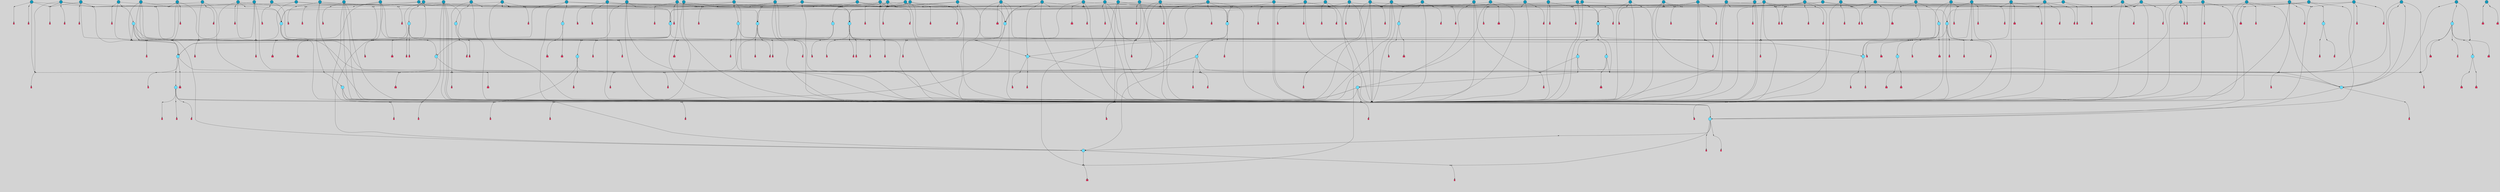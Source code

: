 // File exported with GEGELATI v1.3.1
// On the 2024-04-08 17:41:05
// With the File::TPGGraphDotExporter
digraph{
	graph[pad = "0.212, 0.055" bgcolor = lightgray]
	node[shape=circle style = filled label = ""]
		T3 [fillcolor="#66ddff"]
		T4 [fillcolor="#66ddff"]
		T7 [fillcolor="#66ddff"]
		T9 [fillcolor="#66ddff"]
		T11 [fillcolor="#66ddff"]
		T24 [fillcolor="#66ddff"]
		T27 [fillcolor="#66ddff"]
		T54 [fillcolor="#66ddff"]
		T95 [fillcolor="#66ddff"]
		T96 [fillcolor="#66ddff"]
		T111 [fillcolor="#66ddff"]
		T129 [fillcolor="#66ddff"]
		T159 [fillcolor="#66ddff"]
		T195 [fillcolor="#66ddff"]
		T212 [fillcolor="#66ddff"]
		T242 [fillcolor="#66ddff"]
		T280 [fillcolor="#1199bb"]
		T318 [fillcolor="#1199bb"]
		T323 [fillcolor="#66ddff"]
		T324 [fillcolor="#66ddff"]
		T325 [fillcolor="#66ddff"]
		T326 [fillcolor="#1199bb"]
		T327 [fillcolor="#66ddff"]
		T328 [fillcolor="#66ddff"]
		T329 [fillcolor="#66ddff"]
		T330 [fillcolor="#1199bb"]
		T332 [fillcolor="#1199bb"]
		T349 [fillcolor="#66ddff"]
		T375 [fillcolor="#1199bb"]
		T404 [fillcolor="#66ddff"]
		T410 [fillcolor="#66ddff"]
		T414 [fillcolor="#1199bb"]
		T417 [fillcolor="#1199bb"]
		T421 [fillcolor="#1199bb"]
		T422 [fillcolor="#66ddff"]
		T427 [fillcolor="#1199bb"]
		T434 [fillcolor="#66ddff"]
		T437 [fillcolor="#1199bb"]
		T467 [fillcolor="#1199bb"]
		T469 [fillcolor="#66ddff"]
		T471 [fillcolor="#1199bb"]
		T473 [fillcolor="#1199bb"]
		T480 [fillcolor="#1199bb"]
		T486 [fillcolor="#1199bb"]
		T488 [fillcolor="#66ddff"]
		T489 [fillcolor="#1199bb"]
		T492 [fillcolor="#1199bb"]
		T498 [fillcolor="#1199bb"]
		T505 [fillcolor="#66ddff"]
		T515 [fillcolor="#1199bb"]
		T520 [fillcolor="#1199bb"]
		T521 [fillcolor="#1199bb"]
		T524 [fillcolor="#1199bb"]
		T525 [fillcolor="#1199bb"]
		T526 [fillcolor="#1199bb"]
		T529 [fillcolor="#1199bb"]
		T534 [fillcolor="#1199bb"]
		T536 [fillcolor="#1199bb"]
		T538 [fillcolor="#1199bb"]
		T539 [fillcolor="#1199bb"]
		T541 [fillcolor="#1199bb"]
		T543 [fillcolor="#1199bb"]
		T544 [fillcolor="#1199bb"]
		T545 [fillcolor="#1199bb"]
		T546 [fillcolor="#1199bb"]
		T552 [fillcolor="#66ddff"]
		T554 [fillcolor="#1199bb"]
		T557 [fillcolor="#1199bb"]
		T558 [fillcolor="#1199bb"]
		T559 [fillcolor="#1199bb"]
		T560 [fillcolor="#1199bb"]
		T561 [fillcolor="#1199bb"]
		T563 [fillcolor="#1199bb"]
		T564 [fillcolor="#1199bb"]
		T568 [fillcolor="#1199bb"]
		T574 [fillcolor="#1199bb"]
		T577 [fillcolor="#66ddff"]
		T578 [fillcolor="#66ddff"]
		T581 [fillcolor="#1199bb"]
		T583 [fillcolor="#1199bb"]
		T584 [fillcolor="#1199bb"]
		T585 [fillcolor="#1199bb"]
		T587 [fillcolor="#1199bb"]
		T588 [fillcolor="#1199bb"]
		T589 [fillcolor="#1199bb"]
		T590 [fillcolor="#1199bb"]
		T591 [fillcolor="#1199bb"]
		T592 [fillcolor="#1199bb"]
		T593 [fillcolor="#1199bb"]
		T594 [fillcolor="#1199bb"]
		T596 [fillcolor="#1199bb"]
		T597 [fillcolor="#1199bb"]
		T598 [fillcolor="#1199bb"]
		T600 [fillcolor="#1199bb"]
		T601 [fillcolor="#1199bb"]
		T602 [fillcolor="#1199bb"]
		T605 [fillcolor="#66ddff"]
		T607 [fillcolor="#1199bb"]
		T608 [fillcolor="#1199bb"]
		T610 [fillcolor="#1199bb"]
		T612 [fillcolor="#1199bb"]
		T613 [fillcolor="#1199bb"]
		T614 [fillcolor="#1199bb"]
		T615 [fillcolor="#1199bb"]
		T617 [fillcolor="#1199bb"]
		T618 [fillcolor="#1199bb"]
		T619 [fillcolor="#1199bb"]
		T620 [fillcolor="#1199bb"]
		T621 [fillcolor="#1199bb"]
		T622 [fillcolor="#1199bb"]
		T623 [fillcolor="#1199bb"]
		T624 [fillcolor="#1199bb"]
		T625 [fillcolor="#1199bb"]
		T626 [fillcolor="#1199bb"]
		T627 [fillcolor="#1199bb"]
		P6575 [fillcolor="#cccccc" shape=point] //6|
		I6575 [shape=box style=invis label="6|1&2|6#1|7&#92;n10|7&2|0#1|5&#92;n9|4&0|1#2|2&#92;n8|6&0|0#1|0&#92;n"]
		P6575 -> I6575[style=invis]
		A4923 [fillcolor="#ff3366" shape=box margin=0.03 width=0 height=0 label="3"]
		T3 -> P6575 -> A4923
		P6576 [fillcolor="#cccccc" shape=point] //3|
		I6576 [shape=box style=invis label="7|6&2|4#0|2&#92;n10|3&2|7#1|4&#92;n11|6&0|4#0|1&#92;n7|1&0|0#2|6&#92;n7|6&0|3#2|6&#92;n4|0&2|6#0|1&#92;n4|4&2|5#0|2&#92;n4|6&0|4#2|7&#92;n10|0&2|3#1|5&#92;n2|6&0|5#0|2&#92;n1|0&2|3#0|7&#92;n1|6&2|0#0|5&#92;n6|2&0|1#0|7&#92;n9|2&0|3#2|7&#92;n5|3&0|6#0|6&#92;n1|7&2|5#2|3&#92;n8|1&2|7#0|6&#92;n1|0&2|5#2|1&#92;n7|1&2|2#2|5&#92;n7|4&2|6#0|3&#92;n"]
		P6576 -> I6576[style=invis]
		A4924 [fillcolor="#ff3366" shape=box margin=0.03 width=0 height=0 label="4"]
		T3 -> P6576 -> A4924
		P6577 [fillcolor="#cccccc" shape=point] //7|
		I6577 [shape=box style=invis label="0|2&2|4#2|6&#92;n5|3&0|6#0|1&#92;n4|7&2|6#0|5&#92;n7|6&0|7#0|5&#92;n10|7&2|2#1|1&#92;n"]
		P6577 -> I6577[style=invis]
		A4925 [fillcolor="#ff3366" shape=box margin=0.03 width=0 height=0 label="4"]
		T4 -> P6577 -> A4925
		P6578 [fillcolor="#cccccc" shape=point] //0|
		I6578 [shape=box style=invis label="2|5&0|1#0|6&#92;n6|1&2|2#2|7&#92;n8|0&0|3#1|4&#92;n4|3&2|5#2|4&#92;n8|1&2|4#0|0&#92;n6|6&0|1#2|6&#92;n11|7&2|4#2|5&#92;n6|2&2|4#0|2&#92;n8|5&2|4#2|4&#92;n2|1&2|1#2|2&#92;n2|7&2|5#2|6&#92;n9|7&0|5#0|4&#92;n1|2&0|5#2|6&#92;n4|2&2|3#2|7&#92;n3|3&2|1#0|2&#92;n"]
		P6578 -> I6578[style=invis]
		A4926 [fillcolor="#ff3366" shape=box margin=0.03 width=0 height=0 label="5"]
		T4 -> P6578 -> A4926
		P6579 [fillcolor="#cccccc" shape=point] //-3|
		I6579 [shape=box style=invis label="1|6&2|7#0|7&#92;n10|2&0|7#1|3&#92;n9|6&2|7#2|2&#92;n5|3&0|7#0|7&#92;n1|6&2|3#0|0&#92;n2|3&2|3#2|2&#92;n5|1&2|6#0|6&#92;n"]
		P6579 -> I6579[style=invis]
		A4927 [fillcolor="#ff3366" shape=box margin=0.03 width=0 height=0 label="7"]
		T7 -> P6579 -> A4927
		P6580 [fillcolor="#cccccc" shape=point] //5|
		I6580 [shape=box style=invis label="0|5&2|3#0|1&#92;n0|6&2|1#2|4&#92;n6|2&2|6#0|7&#92;n7|4&0|3#0|1&#92;n5|4&0|7#1|6&#92;n9|1&0|5#2|2&#92;n6|3&2|3#1|7&#92;n11|7&2|4#1|6&#92;n2|5&0|1#0|0&#92;n4|7&0|0#0|2&#92;n6|2&0|6#0|0&#92;n2|1&2|6#2|4&#92;n10|0&2|0#1|0&#92;n6|6&2|4#0|6&#92;n"]
		P6580 -> I6580[style=invis]
		A4928 [fillcolor="#ff3366" shape=box margin=0.03 width=0 height=0 label="8"]
		T7 -> P6580 -> A4928
		P6581 [fillcolor="#cccccc" shape=point] //-6|
		I6581 [shape=box style=invis label="11|1&0|7#2|0&#92;n10|4&0|1#1|0&#92;n4|3&2|4#2|1&#92;n0|5&2|0#0|0&#92;n6|1&0|0#0|3&#92;n8|2&2|0#0|4&#92;n11|4&2|0#1|6&#92;n7|0&2|6#2|3&#92;n5|3&2|6#2|0&#92;n2|0&2|0#0|4&#92;n"]
		P6581 -> I6581[style=invis]
		A4929 [fillcolor="#ff3366" shape=box margin=0.03 width=0 height=0 label="9"]
		T9 -> P6581 -> A4929
		P6582 [fillcolor="#cccccc" shape=point] //2|
		I6582 [shape=box style=invis label="6|3&2|7#1|4&#92;n8|6&0|0#2|5&#92;n2|1&0|2#0|3&#92;n8|7&0|6#0|4&#92;n2|1&2|0#0|1&#92;n0|0&2|2#2|3&#92;n6|6&0|7#2|1&#92;n6|1&0|7#2|6&#92;n5|4&2|7#0|4&#92;n0|3&0|4#2|0&#92;n11|0&2|0#2|5&#92;n4|5&2|5#2|4&#92;n5|7&0|6#0|4&#92;n9|7&2|5#0|3&#92;n5|4&2|1#0|3&#92;n5|3&0|1#1|7&#92;n0|4&0|3#2|5&#92;n"]
		P6582 -> I6582[style=invis]
		A4930 [fillcolor="#ff3366" shape=box margin=0.03 width=0 height=0 label="10"]
		T9 -> P6582 -> A4930
		P6583 [fillcolor="#cccccc" shape=point] //6|
		I6583 [shape=box style=invis label="3|0&2|7#2|2&#92;n3|2&0|4#2|5&#92;n5|1&0|2#1|0&#92;n8|7&0|1#2|0&#92;n8|5&0|3#0|6&#92;n0|2&0|2#2|3&#92;n1|5&2|5#0|5&#92;n5|6&0|6#0|7&#92;n6|7&0|0#2|6&#92;n1|2&2|3#0|0&#92;n7|7&2|3#0|4&#92;n0|7&2|7#0|6&#92;n1|0&2|2#2|7&#92;n4|4&0|1#0|0&#92;n"]
		P6583 -> I6583[style=invis]
		A4931 [fillcolor="#ff3366" shape=box margin=0.03 width=0 height=0 label="11"]
		T11 -> P6583 -> A4931
		P6584 [fillcolor="#cccccc" shape=point] //-4|
		I6584 [shape=box style=invis label="4|1&0|4#2|6&#92;n1|2&2|2#2|0&#92;n1|2&2|0#0|6&#92;n8|4&2|3#2|5&#92;n5|5&2|1#1|0&#92;n"]
		P6584 -> I6584[style=invis]
		A4932 [fillcolor="#ff3366" shape=box margin=0.03 width=0 height=0 label="12"]
		T11 -> P6584 -> A4932
		P6585 [fillcolor="#cccccc" shape=point] //-3|
		I6585 [shape=box style=invis label="8|1&2|3#0|5&#92;n0|6&0|5#0|5&#92;n3|7&2|1#0|6&#92;n3|5&0|1#0|0&#92;n9|5&2|0#0|4&#92;n3|5&0|2#0|3&#92;n10|6&2|4#1|0&#92;n9|4&2|7#2|6&#92;n1|7&2|5#2|2&#92;n"]
		P6585 -> I6585[style=invis]
		A4933 [fillcolor="#ff3366" shape=box margin=0.03 width=0 height=0 label="5"]
		T4 -> P6585 -> A4933
		P6586 [fillcolor="#cccccc" shape=point] //1|
		I6586 [shape=box style=invis label="5|1&0|6#2|7&#92;n2|4&0|4#2|2&#92;n0|6&0|5#0|4&#92;n10|6&2|5#1|6&#92;n9|3&0|1#1|7&#92;n10|3&2|2#1|0&#92;n5|0&0|0#2|1&#92;n11|3&2|3#1|5&#92;n10|3&0|1#1|0&#92;n2|4&0|1#0|1&#92;n0|2&0|3#2|4&#92;n9|2&2|1#2|5&#92;n11|7&2|6#2|6&#92;n"]
		P6586 -> I6586[style=invis]
		T24 -> P6586 -> T7
		P6587 [fillcolor="#cccccc" shape=point] //5|
		I6587 [shape=box style=invis label="3|0&2|0#0|1&#92;n3|0&0|7#0|1&#92;n5|3&0|2#2|6&#92;n4|4&2|4#2|6&#92;n11|2&0|7#1|6&#92;n2|7&2|2#2|5&#92;n9|3&2|6#2|7&#92;n7|7&0|0#0|4&#92;n6|1&2|4#2|3&#92;n5|4&2|0#1|6&#92;n1|3&0|7#0|4&#92;n"]
		P6587 -> I6587[style=invis]
		A4934 [fillcolor="#ff3366" shape=box margin=0.03 width=0 height=0 label="7"]
		T24 -> P6587 -> A4934
		P6588 [fillcolor="#cccccc" shape=point] //-2|
		I6588 [shape=box style=invis label="4|1&0|4#0|3&#92;n4|2&0|5#2|0&#92;n5|5&2|6#0|5&#92;n1|4&0|1#0|2&#92;n6|3&2|7#1|5&#92;n0|4&2|0#0|3&#92;n8|5&2|5#1|2&#92;n10|7&2|7#1|1&#92;n3|4&0|0#2|1&#92;n3|6&2|5#2|5&#92;n8|3&0|1#0|7&#92;n10|0&2|7#1|3&#92;n4|1&2|4#0|1&#92;n9|3&2|0#0|4&#92;n3|6&2|0#0|4&#92;n1|2&0|6#2|1&#92;n4|0&2|1#2|2&#92;n"]
		P6588 -> I6588[style=invis]
		A4935 [fillcolor="#ff3366" shape=box margin=0.03 width=0 height=0 label="14"]
		T24 -> P6588 -> A4935
		P6589 [fillcolor="#cccccc" shape=point] //2|
		I6589 [shape=box style=invis label="9|1&2|3#0|1&#92;n5|2&2|0#2|4&#92;n3|6&2|5#2|7&#92;n7|0&2|5#0|4&#92;n1|2&0|3#0|5&#92;n7|3&2|7#0|0&#92;n"]
		P6589 -> I6589[style=invis]
		A4936 [fillcolor="#ff3366" shape=box margin=0.03 width=0 height=0 label="2"]
		T27 -> P6589 -> A4936
		P6590 [fillcolor="#cccccc" shape=point] //-6|
		I6590 [shape=box style=invis label="7|5&0|4#0|4&#92;n11|0&2|5#2|1&#92;n"]
		P6590 -> I6590[style=invis]
		A4937 [fillcolor="#ff3366" shape=box margin=0.03 width=0 height=0 label="3"]
		T27 -> P6590 -> A4937
		T27 -> P6576
		T27 -> P6578
		P6591 [fillcolor="#cccccc" shape=point] //0|
		I6591 [shape=box style=invis label="4|0&0|3#2|7&#92;n10|2&0|3#1|7&#92;n3|5&0|2#0|3&#92;n4|5&0|0#2|1&#92;n10|7&2|0#1|2&#92;n5|3&2|3#1|6&#92;n9|5&2|0#0|4&#92;n5|4&2|7#0|2&#92;n10|3&2|7#1|4&#92;n7|2&0|1#2|6&#92;n8|6&0|5#0|5&#92;n8|7&2|3#0|5&#92;n2|6&2|4#0|0&#92;n"]
		P6591 -> I6591[style=invis]
		A4938 [fillcolor="#ff3366" shape=box margin=0.03 width=0 height=0 label="5"]
		T27 -> P6591 -> A4938
		P6592 [fillcolor="#cccccc" shape=point] //8|
		I6592 [shape=box style=invis label="9|0&0|1#2|0&#92;n10|1&2|5#1|4&#92;n8|2&2|6#0|4&#92;n2|4&2|5#2|3&#92;n4|2&2|2#0|2&#92;n7|5&0|2#0|0&#92;n8|2&2|1#1|3&#92;n8|7&0|7#2|1&#92;n1|1&0|0#0|7&#92;n5|6&2|5#1|0&#92;n6|6&2|5#0|0&#92;n11|4&0|3#2|6&#92;n4|2&2|4#0|7&#92;n5|6&0|1#2|0&#92;n11|3&0|2#0|7&#92;n"]
		P6592 -> I6592[style=invis]
		A4939 [fillcolor="#ff3366" shape=box margin=0.03 width=0 height=0 label="6"]
		T54 -> P6592 -> A4939
		T54 -> P6587
		P6593 [fillcolor="#cccccc" shape=point] //-10|
		I6593 [shape=box style=invis label="3|6&0|0#0|4&#92;n4|1&2|4#0|1&#92;n5|1&0|1#0|4&#92;n5|5&2|6#0|5&#92;n6|5&0|6#0|3&#92;n11|1&2|0#0|1&#92;n0|7&2|0#0|3&#92;n1|2&0|6#0|1&#92;n8|0&0|4#2|0&#92;n0|4&0|7#2|7&#92;n7|0&2|7#1|3&#92;n3|1&0|5#2|5&#92;n5|1&0|4#0|3&#92;n2|2&0|2#0|0&#92;n8|3&0|1#0|7&#92;n3|0&0|3#0|5&#92;n7|2&0|5#2|0&#92;n6|3&2|7#1|5&#92;n4|7&2|7#2|1&#92;n"]
		P6593 -> I6593[style=invis]
		A4940 [fillcolor="#ff3366" shape=box margin=0.03 width=0 height=0 label="14"]
		T54 -> P6593 -> A4940
		T54 -> P6580
		P6594 [fillcolor="#cccccc" shape=point] //4|
		I6594 [shape=box style=invis label="4|3&0|6#0|3&#92;n5|7&2|3#2|2&#92;n5|6&0|7#1|2&#92;n1|4&2|6#0|3&#92;n8|4&2|1#2|5&#92;n9|5&2|4#1|4&#92;n2|4&0|5#0|7&#92;n10|0&0|6#1|3&#92;n3|0&0|6#0|2&#92;n2|7&2|7#2|6&#92;n5|2&0|5#1|5&#92;n10|4&2|5#1|7&#92;n4|0&0|4#2|4&#92;n11|1&0|4#2|6&#92;n10|6&2|0#1|4&#92;n9|7&0|3#1|4&#92;n4|5&2|7#0|6&#92;n11|5&2|6#2|3&#92;n0|3&0|5#0|1&#92;n"]
		P6594 -> I6594[style=invis]
		A4941 [fillcolor="#ff3366" shape=box margin=0.03 width=0 height=0 label="13"]
		T95 -> P6594 -> A4941
		P6595 [fillcolor="#cccccc" shape=point] //8|
		I6595 [shape=box style=invis label="9|7&0|5#2|5&#92;n3|3&2|3#0|2&#92;n9|5&2|2#1|0&#92;n2|3&0|6#0|3&#92;n4|4&2|5#2|7&#92;n11|3&2|0#1|5&#92;n6|6&2|1#2|2&#92;n4|6&0|1#2|2&#92;n2|5&2|7#2|2&#92;n7|7&2|2#2|3&#92;n6|5&0|3#2|6&#92;n6|7&0|6#0|2&#92;n"]
		P6595 -> I6595[style=invis]
		A4942 [fillcolor="#ff3366" shape=box margin=0.03 width=0 height=0 label="14"]
		T95 -> P6595 -> A4942
		P6596 [fillcolor="#cccccc" shape=point] //2|
		I6596 [shape=box style=invis label="4|1&0|4#2|6&#92;n5|5&2|1#1|0&#92;n1|0&2|0#0|6&#92;n8|4&2|3#2|5&#92;n"]
		P6596 -> I6596[style=invis]
		T95 -> P6596 -> T11
		P6597 [fillcolor="#cccccc" shape=point] //-9|
		I6597 [shape=box style=invis label="2|0&2|0#2|1&#92;n4|4&2|4#2|6&#92;n9|1&0|3#1|7&#92;n5|3&0|2#2|6&#92;n2|7&2|2#2|5&#92;n5|4&2|0#1|6&#92;n3|0&0|7#0|1&#92;n1|3&0|7#0|4&#92;n11|6&2|2#0|7&#92;n7|7&0|0#0|4&#92;n11|0&0|7#1|6&#92;n9|3&2|6#2|7&#92;n"]
		P6597 -> I6597[style=invis]
		A4943 [fillcolor="#ff3366" shape=box margin=0.03 width=0 height=0 label="7"]
		T95 -> P6597 -> A4943
		P6598 [fillcolor="#cccccc" shape=point] //-8|
		I6598 [shape=box style=invis label="7|5&0|4#2|4&#92;n"]
		P6598 -> I6598[style=invis]
		A4944 [fillcolor="#ff3366" shape=box margin=0.03 width=0 height=0 label="3"]
		T95 -> P6598 -> A4944
		P6599 [fillcolor="#cccccc" shape=point] //6|
		I6599 [shape=box style=invis label="0|5&2|3#0|1&#92;n0|6&2|1#2|4&#92;n9|1&0|5#2|2&#92;n7|4&0|3#0|1&#92;n5|4&0|7#1|6&#92;n2|5&0|1#0|0&#92;n6|3&2|3#1|7&#92;n11|7&2|4#1|6&#92;n6|2&2|6#0|1&#92;n4|7&0|0#0|2&#92;n6|2&0|6#0|0&#92;n9|1&2|6#2|4&#92;n10|0&2|0#1|0&#92;n6|6&2|4#0|6&#92;n"]
		P6599 -> I6599[style=invis]
		A4945 [fillcolor="#ff3366" shape=box margin=0.03 width=0 height=0 label="8"]
		T96 -> P6599 -> A4945
		P6600 [fillcolor="#cccccc" shape=point] //5|
		I6600 [shape=box style=invis label="10|4&0|1#1|0&#92;n4|3&2|4#2|1&#92;n2|0&2|0#0|4&#92;n6|1&0|0#0|3&#92;n8|2&2|0#0|4&#92;n0|0&0|0#0|0&#92;n11|4&2|0#1|6&#92;n7|0&2|6#2|3&#92;n5|3&2|6#2|0&#92;n0|0&2|0#0|0&#92;n"]
		P6600 -> I6600[style=invis]
		A4946 [fillcolor="#ff3366" shape=box margin=0.03 width=0 height=0 label="9"]
		T96 -> P6600 -> A4946
		T96 -> P6575
		P6601 [fillcolor="#cccccc" shape=point] //1|
		I6601 [shape=box style=invis label="5|4&0|7#1|6&#92;n0|6&2|1#2|4&#92;n7|4&0|3#0|1&#92;n0|5&2|3#0|1&#92;n9|1&0|5#2|2&#92;n6|3&2|3#1|7&#92;n11|7&2|4#1|6&#92;n2|5&0|1#0|0&#92;n7|5&2|3#1|1&#92;n4|7&0|0#0|2&#92;n6|2&0|6#0|0&#92;n2|1&2|6#2|4&#92;n10|0&2|7#1|0&#92;n6|6&2|4#0|6&#92;n"]
		P6601 -> I6601[style=invis]
		A4947 [fillcolor="#ff3366" shape=box margin=0.03 width=0 height=0 label="8"]
		T96 -> P6601 -> A4947
		T96 -> P6585
		P6602 [fillcolor="#cccccc" shape=point] //-5|
		I6602 [shape=box style=invis label="0|0&2|3#0|2&#92;n10|5&0|6#1|3&#92;n7|3&0|6#2|3&#92;n3|4&0|6#0|6&#92;n10|5&0|2#1|1&#92;n5|0&0|1#0|3&#92;n6|6&2|5#1|5&#92;n7|4&0|2#1|7&#92;n5|7&0|1#2|5&#92;n1|5&0|0#0|3&#92;n7|5&2|1#2|6&#92;n9|0&0|2#0|0&#92;n4|0&2|4#0|0&#92;n4|6&0|0#2|3&#92;n3|1&0|6#2|5&#92;n7|7&2|1#2|3&#92;n9|4&2|2#0|6&#92;n"]
		P6602 -> I6602[style=invis]
		T111 -> P6602 -> T9
		P6603 [fillcolor="#cccccc" shape=point] //7|
		I6603 [shape=box style=invis label="7|4&2|1#2|0&#92;n4|1&2|4#2|3&#92;n5|0&2|0#2|2&#92;n6|1&2|4#2|6&#92;n"]
		P6603 -> I6603[style=invis]
		A4948 [fillcolor="#ff3366" shape=box margin=0.03 width=0 height=0 label="9"]
		T111 -> P6603 -> A4948
		P6604 [fillcolor="#cccccc" shape=point] //2|
		I6604 [shape=box style=invis label="3|0&2|0#0|1&#92;n11|2&0|7#1|6&#92;n8|7&2|4#0|5&#92;n5|3&0|2#2|6&#92;n4|4&2|4#2|6&#92;n3|0&0|7#0|1&#92;n2|7&2|2#2|5&#92;n9|3&2|6#2|7&#92;n7|7&0|0#0|4&#92;n6|1&2|4#1|3&#92;n5|4&2|0#1|6&#92;n1|3&0|7#0|4&#92;n"]
		P6604 -> I6604[style=invis]
		A4949 [fillcolor="#ff3366" shape=box margin=0.03 width=0 height=0 label="7"]
		T111 -> P6604 -> A4949
		T111 -> P6581
		T129 -> P6592
		T129 -> P6587
		P6605 [fillcolor="#cccccc" shape=point] //10|
		I6605 [shape=box style=invis label="4|5&2|7#2|1&#92;n1|7&2|3#0|6&#92;n3|5&2|2#0|3&#92;n10|3&0|7#1|4&#92;n7|1&0|4#2|6&#92;n10|2&0|3#1|7&#92;n9|5&2|0#0|4&#92;n4|0&0|3#2|7&#92;n11|4&2|6#1|2&#92;n5|4&2|7#0|2&#92;n2|6&2|4#0|0&#92;n6|5&0|7#2|1&#92;n5|3&2|3#1|6&#92;n10|7&2|0#1|2&#92;n"]
		P6605 -> I6605[style=invis]
		A4950 [fillcolor="#ff3366" shape=box margin=0.03 width=0 height=0 label="5"]
		T129 -> P6605 -> A4950
		P6606 [fillcolor="#cccccc" shape=point] //5|
		I6606 [shape=box style=invis label="9|4&2|3#1|3&#92;n0|4&2|4#0|5&#92;n6|1&2|6#2|5&#92;n4|0&0|5#2|0&#92;n"]
		P6606 -> I6606[style=invis]
		A4951 [fillcolor="#ff3366" shape=box margin=0.03 width=0 height=0 label="7"]
		T129 -> P6606 -> A4951
		P6607 [fillcolor="#cccccc" shape=point] //6|
		I6607 [shape=box style=invis label="9|4&2|7#0|6&#92;n8|4&0|1#1|0&#92;n1|3&0|0#2|1&#92;n2|4&0|6#2|2&#92;n5|1&2|5#0|7&#92;n3|0&0|3#2|6&#92;n2|2&2|6#0|2&#92;n8|4&0|4#2|2&#92;n5|1&2|4#0|3&#92;n9|4&0|6#0|6&#92;n5|0&2|2#1|5&#92;n11|7&0|0#1|1&#92;n0|4&0|3#0|3&#92;n7|7&2|4#2|5&#92;n1|5&0|1#2|1&#92;n"]
		P6607 -> I6607[style=invis]
		A4952 [fillcolor="#ff3366" shape=box margin=0.03 width=0 height=0 label="1"]
		T129 -> P6607 -> A4952
		P6608 [fillcolor="#cccccc" shape=point] //7|
		I6608 [shape=box style=invis label="7|0&2|1#2|0&#92;n9|7&2|1#1|7&#92;n8|2&0|1#1|0&#92;n6|6&0|2#1|1&#92;n2|2&0|5#0|0&#92;n5|7&0|0#2|1&#92;n5|1&2|5#1|5&#92;n4|7&2|4#2|3&#92;n10|5&2|2#1|5&#92;n1|3&2|2#2|0&#92;n10|2&2|6#1|5&#92;n"]
		P6608 -> I6608[style=invis]
		A4953 [fillcolor="#ff3366" shape=box margin=0.03 width=0 height=0 label="1"]
		T159 -> P6608 -> A4953
		P6609 [fillcolor="#cccccc" shape=point] //7|
		I6609 [shape=box style=invis label="7|4&2|7#0|4&#92;n4|6&0|1#2|5&#92;n2|1&2|3#0|0&#92;n4|3&2|0#0|1&#92;n0|0&2|7#2|7&#92;n7|7&0|5#2|3&#92;n5|0&2|1#2|2&#92;n10|0&0|4#1|2&#92;n4|4&0|7#0|0&#92;n6|7&0|2#0|1&#92;n1|4&2|5#0|4&#92;n"]
		P6609 -> I6609[style=invis]
		A4954 [fillcolor="#ff3366" shape=box margin=0.03 width=0 height=0 label="0"]
		T159 -> P6609 -> A4954
		P6610 [fillcolor="#cccccc" shape=point] //5|
		I6610 [shape=box style=invis label="0|5&2|3#0|1&#92;n0|6&2|1#2|4&#92;n6|2&2|6#0|7&#92;n9|0&2|7#1|1&#92;n7|4&0|3#0|1&#92;n11|7&2|4#1|6&#92;n9|1&0|5#2|2&#92;n5|4&0|7#1|6&#92;n2|5&0|1#0|0&#92;n4|7&0|0#0|2&#92;n6|2&0|6#0|0&#92;n2|1&2|6#2|4&#92;n10|0&0|0#1|0&#92;n6|6&2|4#0|6&#92;n"]
		P6610 -> I6610[style=invis]
		T159 -> P6610 -> T129
		P6611 [fillcolor="#cccccc" shape=point] //5|
		I6611 [shape=box style=invis label="3|0&2|0#2|1&#92;n3|0&0|7#0|1&#92;n5|3&0|2#2|6&#92;n4|4&2|4#2|6&#92;n5|4&2|0#1|6&#92;n2|7&2|2#2|5&#92;n1|3&0|7#0|4&#92;n11|6&2|2#0|7&#92;n7|7&0|0#0|4&#92;n6|1&2|4#2|3&#92;n11|0&0|7#1|6&#92;n9|3&2|6#2|7&#92;n"]
		P6611 -> I6611[style=invis]
		A4955 [fillcolor="#ff3366" shape=box margin=0.03 width=0 height=0 label="7"]
		T195 -> P6611 -> A4955
		P6612 [fillcolor="#cccccc" shape=point] //4|
		I6612 [shape=box style=invis label="7|1&0|6#0|1&#92;n6|7&2|7#1|7&#92;n10|1&2|1#1|1&#92;n9|6&2|2#1|4&#92;n4|7&0|4#2|2&#92;n9|6&0|5#1|1&#92;n10|0&2|6#1|6&#92;n5|1&0|1#2|3&#92;n10|1&0|5#1|0&#92;n3|4&2|3#0|0&#92;n8|2&0|5#2|4&#92;n1|6&2|0#0|0&#92;n2|3&0|1#2|6&#92;n5|2&2|2#1|6&#92;n2|2&0|1#2|1&#92;n3|1&2|7#0|3&#92;n6|7&2|3#0|4&#92;n"]
		P6612 -> I6612[style=invis]
		A4956 [fillcolor="#ff3366" shape=box margin=0.03 width=0 height=0 label="10"]
		T195 -> P6612 -> A4956
		P6613 [fillcolor="#cccccc" shape=point] //-4|
		I6613 [shape=box style=invis label="0|4&0|0#2|7&#92;n8|5&2|4#2|4&#92;n4|3&2|5#2|4&#92;n11|7&2|2#2|5&#92;n6|5&2|2#2|7&#92;n3|2&0|7#0|7&#92;n3|3&2|1#0|3&#92;n2|6&0|3#2|5&#92;n0|1&2|6#2|2&#92;n8|2&0|0#1|6&#92;n0|7&0|5#0|4&#92;n9|5&0|3#2|7&#92;n2|7&2|5#2|6&#92;n9|0&2|0#0|1&#92;n1|2&2|4#0|2&#92;n"]
		P6613 -> I6613[style=invis]
		T195 -> P6613 -> T27
		T195 -> P6609
		P6614 [fillcolor="#cccccc" shape=point] //6|
		I6614 [shape=box style=invis label="9|4&2|7#0|6&#92;n8|4&0|1#1|0&#92;n1|3&0|0#2|1&#92;n2|4&0|6#2|2&#92;n5|1&2|5#0|7&#92;n3|0&0|3#2|6&#92;n2|2&2|6#0|2&#92;n8|4&0|4#2|2&#92;n5|1&2|4#0|3&#92;n9|4&0|6#0|6&#92;n5|0&2|2#1|5&#92;n11|7&0|0#1|1&#92;n0|4&0|3#0|3&#92;n7|7&2|4#2|5&#92;n1|5&0|1#2|1&#92;n"]
		P6614 -> I6614[style=invis]
		A4957 [fillcolor="#ff3366" shape=box margin=0.03 width=0 height=0 label="1"]
		T212 -> P6614 -> A4957
		P6615 [fillcolor="#cccccc" shape=point] //5|
		I6615 [shape=box style=invis label="9|4&2|3#1|3&#92;n0|4&2|4#0|5&#92;n6|1&2|6#2|5&#92;n4|0&0|5#2|0&#92;n"]
		P6615 -> I6615[style=invis]
		A4958 [fillcolor="#ff3366" shape=box margin=0.03 width=0 height=0 label="7"]
		T212 -> P6615 -> A4958
		P6616 [fillcolor="#cccccc" shape=point] //5|
		I6616 [shape=box style=invis label="3|0&2|0#0|1&#92;n3|0&0|7#0|1&#92;n5|3&0|2#2|6&#92;n4|4&2|4#2|6&#92;n11|2&0|7#1|6&#92;n2|7&2|2#2|5&#92;n9|3&2|6#2|7&#92;n7|7&0|0#0|4&#92;n6|1&2|4#2|3&#92;n5|4&2|0#1|6&#92;n1|3&0|7#0|4&#92;n"]
		P6616 -> I6616[style=invis]
		A4959 [fillcolor="#ff3366" shape=box margin=0.03 width=0 height=0 label="7"]
		T212 -> P6616 -> A4959
		P6617 [fillcolor="#cccccc" shape=point] //8|
		I6617 [shape=box style=invis label="9|0&0|1#2|0&#92;n10|1&2|5#1|4&#92;n8|2&2|6#0|4&#92;n2|4&2|5#2|3&#92;n4|2&2|2#0|2&#92;n7|5&0|2#0|0&#92;n8|2&2|1#1|3&#92;n8|7&0|7#2|1&#92;n1|1&0|0#0|7&#92;n5|6&2|5#1|0&#92;n6|6&2|5#0|0&#92;n11|4&0|3#2|6&#92;n4|2&2|4#0|7&#92;n5|6&0|1#2|0&#92;n11|3&0|2#0|7&#92;n"]
		P6617 -> I6617[style=invis]
		A4960 [fillcolor="#ff3366" shape=box margin=0.03 width=0 height=0 label="6"]
		T212 -> P6617 -> A4960
		P6618 [fillcolor="#cccccc" shape=point] //10|
		I6618 [shape=box style=invis label="4|5&2|7#2|1&#92;n1|7&2|3#0|6&#92;n3|5&2|2#0|3&#92;n10|3&0|7#1|4&#92;n7|1&0|4#2|6&#92;n10|2&0|3#1|7&#92;n9|5&2|0#0|4&#92;n4|0&0|3#2|7&#92;n11|4&2|6#1|2&#92;n5|4&2|7#0|2&#92;n2|6&2|4#0|0&#92;n6|5&0|7#2|1&#92;n5|3&2|3#1|6&#92;n10|7&2|0#1|2&#92;n"]
		P6618 -> I6618[style=invis]
		A4961 [fillcolor="#ff3366" shape=box margin=0.03 width=0 height=0 label="5"]
		T212 -> P6618 -> A4961
		P6619 [fillcolor="#cccccc" shape=point] //5|
		I6619 [shape=box style=invis label="1|6&2|7#0|7&#92;n9|2&2|7#2|2&#92;n10|2&0|7#1|3&#92;n5|3&0|7#0|7&#92;n7|0&2|7#2|2&#92;n1|6&2|3#0|0&#92;n2|3&2|3#2|2&#92;n"]
		P6619 -> I6619[style=invis]
		A4962 [fillcolor="#ff3366" shape=box margin=0.03 width=0 height=0 label="7"]
		T242 -> P6619 -> A4962
		P6620 [fillcolor="#cccccc" shape=point] //-8|
		I6620 [shape=box style=invis label="7|5&0|2#2|1&#92;n1|0&2|6#0|0&#92;n7|1&2|6#1|1&#92;n8|7&0|3#1|6&#92;n3|7&2|3#2|4&#92;n"]
		P6620 -> I6620[style=invis]
		A4963 [fillcolor="#ff3366" shape=box margin=0.03 width=0 height=0 label="2"]
		T242 -> P6620 -> A4963
		P6621 [fillcolor="#cccccc" shape=point] //-3|
		I6621 [shape=box style=invis label="1|1&2|1#0|1&#92;n1|4&0|0#2|4&#92;n11|0&2|3#0|2&#92;n11|6&0|4#0|1&#92;n5|2&0|6#1|5&#92;n3|7&2|6#2|7&#92;n7|7&0|1#2|1&#92;n9|5&2|2#2|0&#92;n6|5&2|6#1|4&#92;n0|7&0|5#2|4&#92;n8|1&0|0#2|3&#92;n0|5&0|3#0|5&#92;n2|0&2|4#0|5&#92;n7|5&2|7#1|3&#92;n8|3&0|0#1|2&#92;n"]
		P6621 -> I6621[style=invis]
		A4964 [fillcolor="#ff3366" shape=box margin=0.03 width=0 height=0 label="1"]
		T242 -> P6621 -> A4964
		T280 -> P6594
		P6622 [fillcolor="#cccccc" shape=point] //1|
		I6622 [shape=box style=invis label="0|4&0|1#0|1&#92;n10|5&2|5#1|6&#92;n7|7&2|5#2|2&#92;n9|5&0|7#2|7&#92;n8|4&0|3#2|7&#92;n11|0&2|3#0|5&#92;n7|0&0|0#0|1&#92;n4|2&0|4#0|5&#92;n5|1&0|6#2|7&#92;n11|3&0|7#1|3&#92;n"]
		P6622 -> I6622[style=invis]
		T280 -> P6622 -> T7
		P6623 [fillcolor="#cccccc" shape=point] //-3|
		I6623 [shape=box style=invis label="4|5&0|0#0|0&#92;n4|7&0|0#0|2&#92;n0|6&2|1#2|4&#92;n9|1&0|5#2|2&#92;n10|0&2|0#1|0&#92;n6|6&2|4#0|6&#92;n2|5&0|1#0|0&#92;n6|3&2|3#1|7&#92;n11|7&2|4#1|6&#92;n6|2&2|6#0|1&#92;n6|2&0|0#0|0&#92;n9|1&2|6#2|4&#92;n10|4&0|3#1|1&#92;n5|4&2|7#1|6&#92;n"]
		P6623 -> I6623[style=invis]
		T280 -> P6623 -> T95
		P6624 [fillcolor="#cccccc" shape=point] //5|
		I6624 [shape=box style=invis label="11|7&2|0#1|7&#92;n1|5&2|4#2|4&#92;n4|3&0|1#0|5&#92;n1|6&0|0#0|4&#92;n8|6&2|4#0|0&#92;n4|0&2|0#0|5&#92;n10|4&2|0#1|0&#92;n4|4&0|5#0|1&#92;n0|7&2|1#0|5&#92;n0|6&2|3#2|0&#92;n9|6&2|5#1|3&#92;n"]
		P6624 -> I6624[style=invis]
		T318 -> P6624 -> T195
		P6625 [fillcolor="#cccccc" shape=point] //-9|
		I6625 [shape=box style=invis label="4|7&2|6#0|5&#92;n11|3&0|2#2|6&#92;n10|2&2|4#1|6&#92;n3|0&2|6#2|7&#92;n4|3&0|5#0|7&#92;n2|3&0|7#0|7&#92;n10|6&0|7#1|5&#92;n10|1&2|2#1|1&#92;n1|7&0|3#2|6&#92;n"]
		P6625 -> I6625[style=invis]
		A4965 [fillcolor="#ff3366" shape=box margin=0.03 width=0 height=0 label="4"]
		T318 -> P6625 -> A4965
		P6626 [fillcolor="#cccccc" shape=point] //7|
		I6626 [shape=box style=invis label="7|2&0|4#1|3&#92;n7|7&0|0#0|4&#92;n4|4&2|4#2|6&#92;n2|3&2|2#2|5&#92;n8|0&0|2#2|1&#92;n9|3&2|6#2|7&#92;n6|4&2|4#2|3&#92;n3|3&2|0#0|1&#92;n6|4&2|0#1|6&#92;n5|3&0|7#0|4&#92;n"]
		P6626 -> I6626[style=invis]
		A4966 [fillcolor="#ff3366" shape=box margin=0.03 width=0 height=0 label="7"]
		T318 -> P6626 -> A4966
		P6627 [fillcolor="#cccccc" shape=point] //-6|
		I6627 [shape=box style=invis label="9|0&2|0#0|1&#92;n3|2&0|2#0|3&#92;n5|4&0|5#1|7&#92;n2|1&0|4#0|3&#92;n9|2&2|0#2|4&#92;n7|6&0|4#0|2&#92;n2|3&0|6#2|6&#92;n1|2&0|3#2|0&#92;n"]
		P6627 -> I6627[style=invis]
		T318 -> P6627 -> T54
		P6628 [fillcolor="#cccccc" shape=point] //-2|
		I6628 [shape=box style=invis label="1|3&0|2#0|7&#92;n6|1&0|7#0|0&#92;n6|1&2|4#1|7&#92;n3|0&2|3#0|3&#92;n0|2&0|7#2|6&#92;n"]
		P6628 -> I6628[style=invis]
		T318 -> P6628 -> T195
		P6629 [fillcolor="#cccccc" shape=point] //-9|
		I6629 [shape=box style=invis label="2|0&2|0#2|1&#92;n4|4&2|4#2|6&#92;n9|1&0|3#1|7&#92;n5|3&0|2#2|6&#92;n2|7&2|2#2|5&#92;n5|4&2|0#1|6&#92;n3|0&0|7#0|1&#92;n1|3&0|7#0|4&#92;n11|6&2|2#0|7&#92;n7|7&0|0#0|4&#92;n11|0&0|7#1|6&#92;n9|3&2|6#2|7&#92;n"]
		P6629 -> I6629[style=invis]
		A4967 [fillcolor="#ff3366" shape=box margin=0.03 width=0 height=0 label="7"]
		T323 -> P6629 -> A4967
		P6630 [fillcolor="#cccccc" shape=point] //-4|
		I6630 [shape=box style=invis label="4|1&0|4#2|6&#92;n1|2&2|2#2|0&#92;n1|2&2|0#0|6&#92;n8|4&2|3#2|5&#92;n5|5&2|1#1|0&#92;n"]
		P6630 -> I6630[style=invis]
		A4968 [fillcolor="#ff3366" shape=box margin=0.03 width=0 height=0 label="12"]
		T324 -> P6630 -> A4968
		P6631 [fillcolor="#cccccc" shape=point] //8|
		I6631 [shape=box style=invis label="9|7&0|5#2|5&#92;n3|3&2|3#0|2&#92;n9|5&2|2#1|0&#92;n2|3&0|6#0|3&#92;n4|4&2|5#2|7&#92;n11|3&2|0#1|5&#92;n6|6&2|1#2|2&#92;n4|6&0|1#2|2&#92;n2|5&2|7#2|2&#92;n7|7&2|2#2|3&#92;n6|5&0|3#2|6&#92;n6|7&0|6#0|2&#92;n"]
		P6631 -> I6631[style=invis]
		A4969 [fillcolor="#ff3366" shape=box margin=0.03 width=0 height=0 label="14"]
		T323 -> P6631 -> A4969
		P6632 [fillcolor="#cccccc" shape=point] //-8|
		I6632 [shape=box style=invis label="7|5&0|4#2|4&#92;n"]
		P6632 -> I6632[style=invis]
		A4970 [fillcolor="#ff3366" shape=box margin=0.03 width=0 height=0 label="3"]
		T323 -> P6632 -> A4970
		P6633 [fillcolor="#cccccc" shape=point] //4|
		I6633 [shape=box style=invis label="4|3&0|6#0|3&#92;n5|7&2|3#2|2&#92;n5|6&0|7#1|2&#92;n1|4&2|6#0|3&#92;n8|4&2|1#2|5&#92;n9|5&2|4#1|4&#92;n2|4&0|5#0|7&#92;n10|0&0|6#1|3&#92;n3|0&0|6#0|2&#92;n2|7&2|7#2|6&#92;n5|2&0|5#1|5&#92;n10|4&2|5#1|7&#92;n4|0&0|4#2|4&#92;n11|1&0|4#2|6&#92;n10|6&2|0#1|4&#92;n9|7&0|3#1|4&#92;n4|5&2|7#0|6&#92;n11|5&2|6#2|3&#92;n0|3&0|5#0|1&#92;n"]
		P6633 -> I6633[style=invis]
		A4971 [fillcolor="#ff3366" shape=box margin=0.03 width=0 height=0 label="13"]
		T323 -> P6633 -> A4971
		P6634 [fillcolor="#cccccc" shape=point] //-3|
		I6634 [shape=box style=invis label="4|5&0|0#0|0&#92;n4|7&0|0#0|2&#92;n0|6&2|1#2|4&#92;n9|1&0|5#2|2&#92;n10|0&2|0#1|0&#92;n6|6&2|4#0|6&#92;n2|5&0|1#0|0&#92;n6|3&2|3#1|7&#92;n11|7&2|4#1|6&#92;n6|2&2|6#0|1&#92;n6|2&0|0#0|0&#92;n9|1&2|6#2|4&#92;n10|4&0|3#1|1&#92;n5|4&2|7#1|6&#92;n"]
		P6634 -> I6634[style=invis]
		T326 -> P6634 -> T323
		P6635 [fillcolor="#cccccc" shape=point] //2|
		I6635 [shape=box style=invis label="4|1&0|4#2|6&#92;n5|5&2|1#1|0&#92;n1|0&2|0#0|6&#92;n8|4&2|3#2|5&#92;n"]
		P6635 -> I6635[style=invis]
		T323 -> P6635 -> T324
		P6636 [fillcolor="#cccccc" shape=point] //5|
		I6636 [shape=box style=invis label="0|5&2|3#0|1&#92;n0|6&2|1#2|4&#92;n6|2&2|6#0|7&#92;n7|4&0|3#0|1&#92;n5|4&0|7#1|6&#92;n9|1&0|5#2|2&#92;n6|3&2|3#1|7&#92;n11|7&2|4#1|6&#92;n2|5&0|1#0|0&#92;n4|7&0|0#0|2&#92;n6|2&0|6#0|0&#92;n2|1&2|6#2|4&#92;n10|0&2|0#1|0&#92;n6|6&2|4#0|6&#92;n"]
		P6636 -> I6636[style=invis]
		A4972 [fillcolor="#ff3366" shape=box margin=0.03 width=0 height=0 label="8"]
		T325 -> P6636 -> A4972
		P6637 [fillcolor="#cccccc" shape=point] //-3|
		I6637 [shape=box style=invis label="1|6&2|7#0|7&#92;n10|2&0|7#1|3&#92;n9|6&2|7#2|2&#92;n5|3&0|7#0|7&#92;n1|6&2|3#0|0&#92;n2|3&2|3#2|2&#92;n5|1&2|6#0|6&#92;n"]
		P6637 -> I6637[style=invis]
		A4973 [fillcolor="#ff3366" shape=box margin=0.03 width=0 height=0 label="7"]
		T325 -> P6637 -> A4973
		P6638 [fillcolor="#cccccc" shape=point] //1|
		I6638 [shape=box style=invis label="0|4&0|1#0|1&#92;n10|5&2|5#1|6&#92;n7|7&2|5#2|2&#92;n9|5&0|7#2|7&#92;n8|4&0|3#2|7&#92;n11|0&2|3#0|5&#92;n7|0&0|0#0|1&#92;n4|2&0|4#0|5&#92;n5|1&0|6#2|7&#92;n11|3&0|7#1|3&#92;n"]
		P6638 -> I6638[style=invis]
		T326 -> P6638 -> T325
		P6639 [fillcolor="#cccccc" shape=point] //6|
		I6639 [shape=box style=invis label="3|0&2|7#2|2&#92;n3|2&0|4#2|5&#92;n5|1&0|2#1|0&#92;n8|7&0|1#2|0&#92;n8|5&0|3#0|6&#92;n0|2&0|2#2|3&#92;n1|5&2|5#0|5&#92;n5|6&0|6#0|7&#92;n6|7&0|0#2|6&#92;n1|2&2|3#0|0&#92;n7|7&2|3#0|4&#92;n0|7&2|7#0|6&#92;n1|0&2|2#2|7&#92;n4|4&0|1#0|0&#92;n"]
		P6639 -> I6639[style=invis]
		A4974 [fillcolor="#ff3366" shape=box margin=0.03 width=0 height=0 label="11"]
		T324 -> P6639 -> A4974
		P6640 [fillcolor="#cccccc" shape=point] //4|
		I6640 [shape=box style=invis label="4|3&0|6#0|3&#92;n5|7&2|3#2|2&#92;n5|6&0|7#1|2&#92;n1|4&2|6#0|3&#92;n8|4&2|1#2|5&#92;n9|5&2|4#1|4&#92;n2|4&0|5#0|7&#92;n10|0&0|6#1|3&#92;n3|0&0|6#0|2&#92;n2|7&2|7#2|6&#92;n5|2&0|5#1|5&#92;n10|4&2|5#1|7&#92;n4|0&0|4#2|4&#92;n11|1&0|4#2|6&#92;n10|6&2|0#1|4&#92;n9|7&0|3#1|4&#92;n4|5&2|7#0|6&#92;n11|5&2|6#2|3&#92;n0|3&0|5#0|1&#92;n"]
		P6640 -> I6640[style=invis]
		A4975 [fillcolor="#ff3366" shape=box margin=0.03 width=0 height=0 label="13"]
		T326 -> P6640 -> A4975
		P6641 [fillcolor="#cccccc" shape=point] //-4|
		I6641 [shape=box style=invis label="4|1&0|4#2|6&#92;n1|2&2|2#2|0&#92;n1|2&2|0#0|6&#92;n8|4&2|3#2|5&#92;n5|5&2|1#1|0&#92;n"]
		P6641 -> I6641[style=invis]
		A4976 [fillcolor="#ff3366" shape=box margin=0.03 width=0 height=0 label="12"]
		T327 -> P6641 -> A4976
		P6642 [fillcolor="#cccccc" shape=point] //-9|
		I6642 [shape=box style=invis label="2|0&2|0#2|1&#92;n4|4&2|4#2|6&#92;n9|1&0|3#1|7&#92;n5|3&0|2#2|6&#92;n2|7&2|2#2|5&#92;n5|4&2|0#1|6&#92;n3|0&0|7#0|1&#92;n1|3&0|7#0|4&#92;n11|6&2|2#0|7&#92;n7|7&0|0#0|4&#92;n11|0&0|7#1|6&#92;n9|3&2|6#2|7&#92;n"]
		P6642 -> I6642[style=invis]
		A4977 [fillcolor="#ff3366" shape=box margin=0.03 width=0 height=0 label="7"]
		T328 -> P6642 -> A4977
		P6643 [fillcolor="#cccccc" shape=point] //6|
		I6643 [shape=box style=invis label="3|0&2|7#2|2&#92;n3|2&0|4#2|5&#92;n5|1&0|2#1|0&#92;n8|7&0|1#2|0&#92;n8|5&0|3#0|6&#92;n0|2&0|2#2|3&#92;n1|5&2|5#0|5&#92;n5|6&0|6#0|7&#92;n6|7&0|0#2|6&#92;n1|2&2|3#0|0&#92;n7|7&2|3#0|4&#92;n0|7&2|7#0|6&#92;n1|0&2|2#2|7&#92;n4|4&0|1#0|0&#92;n"]
		P6643 -> I6643[style=invis]
		A4978 [fillcolor="#ff3366" shape=box margin=0.03 width=0 height=0 label="11"]
		T327 -> P6643 -> A4978
		P6644 [fillcolor="#cccccc" shape=point] //2|
		I6644 [shape=box style=invis label="4|1&0|4#2|6&#92;n5|5&2|1#1|0&#92;n1|0&2|0#0|6&#92;n8|4&2|3#2|5&#92;n"]
		P6644 -> I6644[style=invis]
		T328 -> P6644 -> T327
		P6645 [fillcolor="#cccccc" shape=point] //-3|
		I6645 [shape=box style=invis label="4|5&0|0#0|0&#92;n4|7&0|0#0|2&#92;n0|6&2|1#2|4&#92;n9|1&0|5#2|2&#92;n10|0&2|0#1|0&#92;n6|6&2|4#0|6&#92;n2|5&0|1#0|0&#92;n6|3&2|3#1|7&#92;n11|7&2|4#1|6&#92;n6|2&2|6#0|1&#92;n6|2&0|0#0|0&#92;n9|1&2|6#2|4&#92;n10|4&0|3#1|1&#92;n5|4&2|7#1|6&#92;n"]
		P6645 -> I6645[style=invis]
		T330 -> P6645 -> T328
		P6646 [fillcolor="#cccccc" shape=point] //5|
		I6646 [shape=box style=invis label="0|5&2|3#0|1&#92;n0|6&2|1#2|4&#92;n6|2&2|6#0|7&#92;n7|4&0|3#0|1&#92;n5|4&0|7#1|6&#92;n9|1&0|5#2|2&#92;n6|3&2|3#1|7&#92;n11|7&2|4#1|6&#92;n2|5&0|1#0|0&#92;n4|7&0|0#0|2&#92;n6|2&0|6#0|0&#92;n2|1&2|6#2|4&#92;n10|0&2|0#1|0&#92;n6|6&2|4#0|6&#92;n"]
		P6646 -> I6646[style=invis]
		A4979 [fillcolor="#ff3366" shape=box margin=0.03 width=0 height=0 label="8"]
		T329 -> P6646 -> A4979
		P6647 [fillcolor="#cccccc" shape=point] //8|
		I6647 [shape=box style=invis label="9|7&0|5#2|5&#92;n3|3&2|3#0|2&#92;n9|5&2|2#1|0&#92;n2|3&0|6#0|3&#92;n4|4&2|5#2|7&#92;n11|3&2|0#1|5&#92;n6|6&2|1#2|2&#92;n4|6&0|1#2|2&#92;n2|5&2|7#2|2&#92;n7|7&2|2#2|3&#92;n6|5&0|3#2|6&#92;n6|7&0|6#0|2&#92;n"]
		P6647 -> I6647[style=invis]
		A4980 [fillcolor="#ff3366" shape=box margin=0.03 width=0 height=0 label="14"]
		T328 -> P6647 -> A4980
		P6648 [fillcolor="#cccccc" shape=point] //-3|
		I6648 [shape=box style=invis label="1|6&2|7#0|7&#92;n10|2&0|7#1|3&#92;n9|6&2|7#2|2&#92;n5|3&0|7#0|7&#92;n1|6&2|3#0|0&#92;n2|3&2|3#2|2&#92;n5|1&2|6#0|6&#92;n"]
		P6648 -> I6648[style=invis]
		A4981 [fillcolor="#ff3366" shape=box margin=0.03 width=0 height=0 label="7"]
		T329 -> P6648 -> A4981
		P6649 [fillcolor="#cccccc" shape=point] //-8|
		I6649 [shape=box style=invis label="7|5&0|4#2|4&#92;n"]
		P6649 -> I6649[style=invis]
		A4982 [fillcolor="#ff3366" shape=box margin=0.03 width=0 height=0 label="3"]
		T328 -> P6649 -> A4982
		P6650 [fillcolor="#cccccc" shape=point] //4|
		I6650 [shape=box style=invis label="4|3&0|6#0|3&#92;n5|7&2|3#2|2&#92;n5|6&0|7#1|2&#92;n1|4&2|6#0|3&#92;n8|4&2|1#2|5&#92;n9|5&2|4#1|4&#92;n2|4&0|5#0|7&#92;n10|0&0|6#1|3&#92;n3|0&0|6#0|2&#92;n2|7&2|7#2|6&#92;n5|2&0|5#1|5&#92;n10|4&2|5#1|7&#92;n4|0&0|4#2|4&#92;n11|1&0|4#2|6&#92;n10|6&2|0#1|4&#92;n9|7&0|3#1|4&#92;n4|5&2|7#0|6&#92;n11|5&2|6#2|3&#92;n0|3&0|5#0|1&#92;n"]
		P6650 -> I6650[style=invis]
		A4983 [fillcolor="#ff3366" shape=box margin=0.03 width=0 height=0 label="13"]
		T328 -> P6650 -> A4983
		P6651 [fillcolor="#cccccc" shape=point] //1|
		I6651 [shape=box style=invis label="0|4&0|1#0|1&#92;n10|5&2|5#1|6&#92;n7|7&2|5#2|2&#92;n9|5&0|7#2|7&#92;n8|4&0|3#2|7&#92;n11|0&2|3#0|5&#92;n7|0&0|0#0|1&#92;n4|2&0|4#0|5&#92;n5|1&0|6#2|7&#92;n11|3&0|7#1|3&#92;n"]
		P6651 -> I6651[style=invis]
		T330 -> P6651 -> T329
		P6652 [fillcolor="#cccccc" shape=point] //4|
		I6652 [shape=box style=invis label="4|3&0|6#0|3&#92;n5|7&2|3#2|2&#92;n5|6&0|7#1|2&#92;n1|4&2|6#0|3&#92;n8|4&2|1#2|5&#92;n9|5&2|4#1|4&#92;n2|4&0|5#0|7&#92;n10|0&0|6#1|3&#92;n3|0&0|6#0|2&#92;n2|7&2|7#2|6&#92;n5|2&0|5#1|5&#92;n10|4&2|5#1|7&#92;n4|0&0|4#2|4&#92;n11|1&0|4#2|6&#92;n10|6&2|0#1|4&#92;n9|7&0|3#1|4&#92;n4|5&2|7#0|6&#92;n11|5&2|6#2|3&#92;n0|3&0|5#0|1&#92;n"]
		P6652 -> I6652[style=invis]
		A4984 [fillcolor="#ff3366" shape=box margin=0.03 width=0 height=0 label="13"]
		T330 -> P6652 -> A4984
		P6653 [fillcolor="#cccccc" shape=point] //-2|
		I6653 [shape=box style=invis label="5|2&2|0#2|4&#92;n9|1&2|3#0|1&#92;n3|6&2|5#2|7&#92;n7|0&2|1#0|4&#92;n1|2&0|3#0|5&#92;n7|3&2|7#0|0&#92;n"]
		P6653 -> I6653[style=invis]
		A4985 [fillcolor="#ff3366" shape=box margin=0.03 width=0 height=0 label="2"]
		T332 -> P6653 -> A4985
		P6654 [fillcolor="#cccccc" shape=point] //-5|
		I6654 [shape=box style=invis label="3|0&2|3#0|2&#92;n11|1&0|2#0|6&#92;n"]
		P6654 -> I6654[style=invis]
		T332 -> P6654 -> T111
		P6655 [fillcolor="#cccccc" shape=point] //5|
		I6655 [shape=box style=invis label="8|5&2|3#0|7&#92;n0|4&2|3#2|5&#92;n8|3&2|7#1|4&#92;n8|7&0|4#0|7&#92;n0|0&0|3#2|3&#92;n9|4&2|1#1|2&#92;n2|1&0|2#0|3&#92;n0|7&0|4#2|0&#92;n2|1&2|0#0|1&#92;n3|4&0|0#2|7&#92;n6|3&0|1#1|4&#92;n1|1&2|5#0|3&#92;n5|7&0|6#0|4&#92;n9|7&2|5#0|3&#92;n6|1&0|7#2|6&#92;n10|3&2|6#1|0&#92;n3|7&2|7#0|6&#92;n6|0&2|0#2|7&#92;n0|2&0|0#2|4&#92;n"]
		P6655 -> I6655[style=invis]
		A4986 [fillcolor="#ff3366" shape=box margin=0.03 width=0 height=0 label="10"]
		T332 -> P6655 -> A4986
		T332 -> P6587
		P6656 [fillcolor="#cccccc" shape=point] //-2|
		I6656 [shape=box style=invis label="7|4&2|6#0|0&#92;n7|2&0|7#0|4&#92;n4|4&2|5#0|2&#92;n7|6&0|3#2|6&#92;n11|6&0|4#0|3&#92;n4|4&2|2#2|6&#92;n8|0&0|3#0|7&#92;n10|6&2|0#1|5&#92;n2|6&0|5#0|2&#92;n7|4&0|0#2|2&#92;n10|3&2|7#1|4&#92;n4|7&0|2#2|1&#92;n7|2&0|5#2|2&#92;n1|7&2|5#2|5&#92;n10|1&2|2#1|7&#92;n10|1&2|2#1|5&#92;n2|5&0|2#2|0&#92;n1|0&2|6#2|1&#92;n4|6&0|4#2|2&#92;n"]
		P6656 -> I6656[style=invis]
		A4987 [fillcolor="#ff3366" shape=box margin=0.03 width=0 height=0 label="4"]
		T332 -> P6656 -> A4987
		T349 -> P6624
		T349 -> P6626
		P6657 [fillcolor="#cccccc" shape=point] //2|
		I6657 [shape=box style=invis label="10|3&2|2#1|5&#92;n3|0&2|7#2|4&#92;n"]
		P6657 -> I6657[style=invis]
		T349 -> P6657 -> T325
		T349 -> P6628
		T349 -> P6652
		P6658 [fillcolor="#cccccc" shape=point] //-5|
		I6658 [shape=box style=invis label="5|6&2|2#2|3&#92;n10|0&0|3#1|5&#92;n3|0&0|1#0|7&#92;n11|1&2|0#1|1&#92;n2|3&0|7#0|7&#92;n9|6&0|7#1|1&#92;n5|7&0|1#0|7&#92;n10|2&2|4#1|6&#92;n11|2&0|2#2|6&#92;n6|4&2|1#0|0&#92;n"]
		P6658 -> I6658[style=invis]
		A4988 [fillcolor="#ff3366" shape=box margin=0.03 width=0 height=0 label="4"]
		T375 -> P6658 -> A4988
		P6659 [fillcolor="#cccccc" shape=point] //0|
		I6659 [shape=box style=invis label="8|0&2|0#0|1&#92;n11|5&2|2#2|7&#92;n11|0&2|4#2|7&#92;n3|5&0|4#2|0&#92;n7|0&0|2#2|7&#92;n7|1&0|1#2|6&#92;n"]
		P6659 -> I6659[style=invis]
		T375 -> P6659 -> T7
		T375 -> P6654
		P6660 [fillcolor="#cccccc" shape=point] //-10|
		I6660 [shape=box style=invis label="9|3&2|0#0|7&#92;n2|3&0|7#0|7&#92;n7|4&0|5#2|7&#92;n11|1&2|0#1|1&#92;n1|0&0|2#0|0&#92;n10|2&2|3#1|0&#92;n2|5&2|3#2|2&#92;n6|6&0|2#0|3&#92;n9|5&0|3#0|4&#92;n11|7&0|6#0|7&#92;n9|3&0|7#2|5&#92;n1|4&2|5#0|1&#92;n5|6&0|1#1|3&#92;n9|5&0|1#0|3&#92;n11|6&0|5#2|0&#92;n2|0&2|2#2|1&#92;n"]
		P6660 -> I6660[style=invis]
		A4989 [fillcolor="#ff3366" shape=box margin=0.03 width=0 height=0 label="4"]
		T375 -> P6660 -> A4989
		T404 -> P6658
		T404 -> P6654
		P6661 [fillcolor="#cccccc" shape=point] //4|
		I6661 [shape=box style=invis label="9|2&0|6#2|1&#92;n11|5&0|1#2|0&#92;n2|4&0|4#2|1&#92;n5|0&2|4#0|2&#92;n"]
		P6661 -> I6661[style=invis]
		A4990 [fillcolor="#ff3366" shape=box margin=0.03 width=0 height=0 label="3"]
		T404 -> P6661 -> A4990
		P6662 [fillcolor="#cccccc" shape=point] //3|
		I6662 [shape=box style=invis label="7|2&0|2#2|4&#92;n10|1&0|2#1|7&#92;n8|6&0|0#1|0&#92;n9|0&0|2#2|2&#92;n"]
		P6662 -> I6662[style=invis]
		A4991 [fillcolor="#ff3366" shape=box margin=0.03 width=0 height=0 label="3"]
		T404 -> P6662 -> A4991
		P6663 [fillcolor="#cccccc" shape=point] //-6|
		I6663 [shape=box style=invis label="11|1&0|7#2|0&#92;n7|0&2|6#2|3&#92;n0|5&2|0#0|0&#92;n6|1&0|0#0|3&#92;n8|2&2|0#0|4&#92;n11|4&2|0#1|6&#92;n10|4&0|1#1|0&#92;n5|3&2|6#2|0&#92;n10|0&2|0#1|4&#92;n"]
		P6663 -> I6663[style=invis]
		A4992 [fillcolor="#ff3366" shape=box margin=0.03 width=0 height=0 label="9"]
		T404 -> P6663 -> A4992
		P6664 [fillcolor="#cccccc" shape=point] //-3|
		I6664 [shape=box style=invis label="1|6&2|7#0|7&#92;n10|2&0|7#1|3&#92;n9|6&2|7#2|2&#92;n5|3&0|7#0|7&#92;n1|6&2|3#0|0&#92;n2|3&2|3#2|2&#92;n5|1&2|6#0|6&#92;n"]
		P6664 -> I6664[style=invis]
		A4993 [fillcolor="#ff3366" shape=box margin=0.03 width=0 height=0 label="7"]
		T410 -> P6664 -> A4993
		P6665 [fillcolor="#cccccc" shape=point] //5|
		I6665 [shape=box style=invis label="0|5&2|3#0|1&#92;n0|6&2|1#2|4&#92;n6|2&2|6#0|7&#92;n7|4&0|3#0|1&#92;n5|4&0|7#1|6&#92;n9|1&0|5#2|2&#92;n6|3&2|3#1|7&#92;n11|7&2|4#1|6&#92;n2|5&0|1#0|0&#92;n4|7&0|0#0|2&#92;n6|2&0|6#0|0&#92;n2|1&2|6#2|4&#92;n10|0&2|0#1|0&#92;n6|6&2|4#0|6&#92;n"]
		P6665 -> I6665[style=invis]
		A4994 [fillcolor="#ff3366" shape=box margin=0.03 width=0 height=0 label="8"]
		T410 -> P6665 -> A4994
		P6666 [fillcolor="#cccccc" shape=point] //-3|
		I6666 [shape=box style=invis label="1|6&2|7#0|7&#92;n10|2&0|7#1|3&#92;n9|6&2|7#2|2&#92;n5|3&0|7#0|7&#92;n1|6&2|3#0|0&#92;n2|3&2|3#2|2&#92;n5|1&2|6#0|6&#92;n"]
		P6666 -> I6666[style=invis]
		A4995 [fillcolor="#ff3366" shape=box margin=0.03 width=0 height=0 label="7"]
		T414 -> P6666 -> A4995
		P6667 [fillcolor="#cccccc" shape=point] //5|
		I6667 [shape=box style=invis label="0|5&2|3#0|1&#92;n0|6&2|1#2|4&#92;n6|2&2|6#0|7&#92;n7|4&0|3#0|1&#92;n5|4&0|7#1|6&#92;n9|1&0|5#2|2&#92;n6|3&2|3#1|7&#92;n11|7&2|4#1|6&#92;n2|5&0|1#0|0&#92;n4|7&0|0#0|2&#92;n6|2&0|6#0|0&#92;n2|1&2|6#2|4&#92;n10|0&2|0#1|0&#92;n6|6&2|4#0|6&#92;n"]
		P6667 -> I6667[style=invis]
		A4996 [fillcolor="#ff3366" shape=box margin=0.03 width=0 height=0 label="8"]
		T414 -> P6667 -> A4996
		T417 -> P6625
		T417 -> P6626
		P6668 [fillcolor="#cccccc" shape=point] //6|
		I6668 [shape=box style=invis label="8|4&2|1#2|5&#92;n11|5&2|6#0|3&#92;n10|4&2|5#1|7&#92;n4|0&0|4#2|4&#92;n4|5&2|7#0|6&#92;n9|5&2|4#0|4&#92;n3|4&0|5#0|7&#92;n1|4&2|6#0|3&#92;n2|7&2|7#2|6&#92;n3|0&0|6#0|2&#92;n7|3&0|6#2|3&#92;n10|0&2|6#1|3&#92;n5|4&2|6#1|1&#92;n10|6&2|0#1|4&#92;n4|4&0|6#0|7&#92;n9|7&0|3#0|4&#92;n5|6&0|7#1|2&#92;n5|7&2|3#2|2&#92;n0|3&0|5#0|1&#92;n"]
		P6668 -> I6668[style=invis]
		T417 -> P6668 -> T9
		T417 -> P6619
		T421 -> P6658
		T421 -> P6654
		T421 -> P6661
		T421 -> P6663
		P6669 [fillcolor="#cccccc" shape=point] //-8|
		I6669 [shape=box style=invis label="4|4&0|3#2|6&#92;n5|0&2|3#2|2&#92;n4|1&2|4#0|3&#92;n3|7&0|6#0|4&#92;n"]
		P6669 -> I6669[style=invis]
		A4997 [fillcolor="#ff3366" shape=box margin=0.03 width=0 height=0 label="9"]
		T421 -> P6669 -> A4997
		T422 -> P6658
		T422 -> P6654
		T422 -> P6661
		T422 -> P6662
		P6670 [fillcolor="#cccccc" shape=point] //10|
		I6670 [shape=box style=invis label="3|0&0|7#0|1&#92;n5|3&0|2#2|6&#92;n11|2&0|5#1|6&#92;n5|1&2|0#1|6&#92;n8|3&0|4#0|0&#92;n10|5&0|6#1|5&#92;n2|5&2|1#2|2&#92;n1|3&0|7#0|4&#92;n3|0&2|0#0|1&#92;n4|4&0|4#2|6&#92;n9|3&2|6#2|7&#92;n7|7&0|0#0|4&#92;n"]
		P6670 -> I6670[style=invis]
		A4998 [fillcolor="#ff3366" shape=box margin=0.03 width=0 height=0 label="7"]
		T422 -> P6670 -> A4998
		T427 -> P6619
		P6671 [fillcolor="#cccccc" shape=point] //-5|
		I6671 [shape=box style=invis label="10|6&2|5#1|6&#92;n9|3&0|1#1|7&#92;n2|4&0|1#0|1&#92;n11|3&0|7#1|6&#92;n5|1&0|6#2|7&#92;n8|0&0|0#0|1&#92;n0|6&0|7#0|4&#92;n6|7&2|6#2|6&#92;n11|0&2|3#0|5&#92;n"]
		P6671 -> I6671[style=invis]
		T427 -> P6671 -> T7
		P6672 [fillcolor="#cccccc" shape=point] //-5|
		I6672 [shape=box style=invis label="11|4&2|4#1|6&#92;n10|1&0|1#1|0&#92;n11|6&0|3#0|1&#92;n11|2&0|5#1|7&#92;n11|5&0|5#1|0&#92;n4|7&2|5#0|7&#92;n9|3&0|1#0|7&#92;n8|0&0|7#0|6&#92;n4|6&0|7#0|2&#92;n"]
		P6672 -> I6672[style=invis]
		T427 -> P6672 -> T7
		T427 -> P6598
		T434 -> P6598
		P6673 [fillcolor="#cccccc" shape=point] //6|
		I6673 [shape=box style=invis label="5|5&2|4#1|6&#92;n4|4&2|4#0|3&#92;n11|3&0|2#1|0&#92;n1|6&0|2#2|1&#92;n10|6&2|1#1|2&#92;n4|1&0|0#0|6&#92;n1|0&2|4#0|1&#92;n3|3&2|2#0|5&#92;n0|4&0|3#0|7&#92;n10|5&2|4#1|1&#92;n0|4&0|7#0|2&#92;n8|6&0|2#2|4&#92;n10|3&0|0#1|7&#92;n9|2&2|3#0|7&#92;n9|7&0|6#2|2&#92;n3|2&0|5#0|1&#92;n2|4&2|7#0|5&#92;n"]
		P6673 -> I6673[style=invis]
		T434 -> P6673 -> T404
		P6674 [fillcolor="#cccccc" shape=point] //4|
		I6674 [shape=box style=invis label="7|1&0|3#1|7&#92;n10|6&2|1#1|6&#92;n8|0&0|1#0|3&#92;n5|2&0|6#0|5&#92;n"]
		P6674 -> I6674[style=invis]
		A4999 [fillcolor="#ff3366" shape=box margin=0.03 width=0 height=0 label="3"]
		T434 -> P6674 -> A4999
		P6675 [fillcolor="#cccccc" shape=point] //-9|
		I6675 [shape=box style=invis label="7|4&2|7#0|4&#92;n4|6&0|1#2|5&#92;n2|1&2|3#0|0&#92;n4|3&2|0#0|1&#92;n0|0&2|7#2|7&#92;n1|4&2|5#0|4&#92;n5|0&2|1#2|2&#92;n10|0&0|4#1|2&#92;n4|4&0|7#0|0&#92;n6|7&2|2#0|1&#92;n7|7&0|5#2|3&#92;n"]
		P6675 -> I6675[style=invis]
		A5000 [fillcolor="#ff3366" shape=box margin=0.03 width=0 height=0 label="0"]
		T437 -> P6675 -> A5000
		P6676 [fillcolor="#cccccc" shape=point] //6|
		I6676 [shape=box style=invis label="10|4&2|6#1|2&#92;n8|4&0|1#1|0&#92;n0|4&2|6#0|0&#92;n8|4&2|5#2|1&#92;n7|5&2|5#1|0&#92;n3|6&0|6#2|2&#92;n1|7&0|7#0|5&#92;n2|0&0|7#2|4&#92;n2|6&2|2#0|0&#92;n0|7&2|7#0|7&#92;n11|6&0|4#2|2&#92;n5|5&0|0#0|1&#92;n10|1&0|0#1|0&#92;n7|3&0|1#2|5&#92;n9|2&2|7#1|5&#92;n9|4&2|6#2|7&#92;n1|6&2|4#2|2&#92;n3|3&2|2#0|7&#92;n1|6&2|0#0|0&#92;n6|4&2|6#1|0&#92;n"]
		P6676 -> I6676[style=invis]
		A5001 [fillcolor="#ff3366" shape=box margin=0.03 width=0 height=0 label="1"]
		T437 -> P6676 -> A5001
		P6677 [fillcolor="#cccccc" shape=point] //9|
		I6677 [shape=box style=invis label="11|0&2|0#1|1&#92;n3|6&0|6#0|0&#92;n1|4&0|0#2|4&#92;n7|5&2|2#1|3&#92;n11|7&2|6#1|7&#92;n5|2&0|6#1|5&#92;n9|5&0|6#0|3&#92;n2|2&2|7#0|5&#92;n9|3&2|2#2|0&#92;n11|0&2|7#0|1&#92;n1|1&2|0#0|1&#92;n6|6&0|6#1|2&#92;n9|7&0|1#0|3&#92;n2|0&2|4#2|5&#92;n2|4&2|2#0|0&#92;n6|1&2|1#1|7&#92;n10|7&2|5#1|6&#92;n11|5&2|7#2|4&#92;n"]
		P6677 -> I6677[style=invis]
		A5002 [fillcolor="#ff3366" shape=box margin=0.03 width=0 height=0 label="1"]
		T437 -> P6677 -> A5002
		T437 -> P6580
		P6678 [fillcolor="#cccccc" shape=point] //8|
		I6678 [shape=box style=invis label="9|0&0|1#2|0&#92;n10|1&2|5#1|4&#92;n8|2&2|6#0|4&#92;n2|4&2|5#2|3&#92;n4|2&2|2#0|2&#92;n7|5&0|2#0|0&#92;n8|2&2|1#1|3&#92;n8|7&0|7#2|1&#92;n1|1&0|0#0|7&#92;n5|6&2|5#1|0&#92;n6|6&2|5#0|0&#92;n11|4&0|3#2|6&#92;n4|2&2|4#0|7&#92;n5|6&0|1#2|0&#92;n11|3&0|2#0|7&#92;n"]
		P6678 -> I6678[style=invis]
		A5003 [fillcolor="#ff3366" shape=box margin=0.03 width=0 height=0 label="6"]
		T437 -> P6678 -> A5003
		P6679 [fillcolor="#cccccc" shape=point] //9|
		I6679 [shape=box style=invis label="7|3&0|7#0|3&#92;n8|5&0|5#0|6&#92;n7|7&0|4#2|3&#92;n3|5&2|6#2|7&#92;n11|6&0|5#0|3&#92;n2|3&2|2#0|6&#92;n8|0&2|4#1|7&#92;n"]
		P6679 -> I6679[style=invis]
		T467 -> P6679 -> T4
		P6680 [fillcolor="#cccccc" shape=point] //4|
		I6680 [shape=box style=invis label="2|3&0|6#2|6&#92;n7|6&0|4#0|0&#92;n9|0&2|0#0|6&#92;n1|2&0|3#0|0&#92;n9|2&0|2#2|2&#92;n2|2&0|4#0|3&#92;n6|0&0|4#1|0&#92;n"]
		P6680 -> I6680[style=invis]
		T467 -> P6680 -> T54
		T467 -> P6667
		T467 -> P6625
		P6681 [fillcolor="#cccccc" shape=point] //-6|
		I6681 [shape=box style=invis label="6|7&0|2#2|0&#92;n1|2&2|2#2|2&#92;n6|4&0|3#1|0&#92;n1|1&0|6#0|3&#92;n4|7&2|6#2|6&#92;n9|2&2|2#1|3&#92;n4|1&0|6#2|4&#92;n3|0&0|4#2|5&#92;n5|4&0|4#1|3&#92;n"]
		P6681 -> I6681[style=invis]
		A5004 [fillcolor="#ff3366" shape=box margin=0.03 width=0 height=0 label="2"]
		T467 -> P6681 -> A5004
		P6682 [fillcolor="#cccccc" shape=point] //10|
		I6682 [shape=box style=invis label="9|6&0|1#2|4&#92;n10|5&0|2#1|6&#92;n2|6&2|7#2|1&#92;n7|4&2|5#2|0&#92;n2|4&2|4#0|1&#92;n8|6&2|5#2|3&#92;n8|0&2|7#2|1&#92;n"]
		P6682 -> I6682[style=invis]
		T469 -> P6682 -> T24
		P6683 [fillcolor="#cccccc" shape=point] //-10|
		I6683 [shape=box style=invis label="1|5&0|5#0|3&#92;n10|7&2|2#1|5&#92;n2|0&2|2#2|6&#92;n3|1&0|0#2|2&#92;n"]
		P6683 -> I6683[style=invis]
		T469 -> P6683 -> T434
		T469 -> P6677
		P6684 [fillcolor="#cccccc" shape=point] //9|
		I6684 [shape=box style=invis label="0|5&2|3#0|1&#92;n0|6&2|1#2|4&#92;n6|2&2|6#0|1&#92;n7|7&0|1#1|4&#92;n7|4&0|3#0|1&#92;n5|4&0|7#1|6&#92;n9|1&0|5#2|2&#92;n6|2&0|6#0|0&#92;n11|7&2|4#1|6&#92;n2|5&0|1#0|0&#92;n4|7&0|0#0|2&#92;n6|3&2|3#1|7&#92;n2|1&2|6#2|4&#92;n10|0&2|0#1|0&#92;n6|6&2|4#0|6&#92;n"]
		P6684 -> I6684[style=invis]
		A5005 [fillcolor="#ff3366" shape=box margin=0.03 width=0 height=0 label="8"]
		T469 -> P6684 -> A5005
		T469 -> P6586
		P6685 [fillcolor="#cccccc" shape=point] //9|
		I6685 [shape=box style=invis label="5|5&2|4#1|6&#92;n4|4&2|4#0|3&#92;n11|3&0|2#1|0&#92;n1|6&0|2#2|1&#92;n0|4&0|7#0|2&#92;n1|1&0|0#0|6&#92;n1|0&2|4#0|1&#92;n3|3&2|2#0|5&#92;n0|4&0|3#0|7&#92;n10|6&2|1#1|2&#92;n8|6&0|2#2|4&#92;n10|3&0|0#1|7&#92;n9|2&2|3#0|7&#92;n2|5&0|1#0|2&#92;n9|7&0|6#2|2&#92;n3|2&0|5#0|1&#92;n2|4&2|7#0|5&#92;n"]
		P6685 -> I6685[style=invis]
		T471 -> P6685 -> T404
		T471 -> P6674
		T471 -> P6654
		P6686 [fillcolor="#cccccc" shape=point] //4|
		I6686 [shape=box style=invis label="10|3&2|2#1|0&#92;n5|0&0|7#2|1&#92;n10|6&2|5#1|3&#92;n11|2&2|6#2|6&#92;n5|1&0|6#2|7&#92;n0|6&0|5#0|4&#92;n2|3&2|3#0|6&#92;n0|1&2|1#0|2&#92;n1|5&2|6#2|3&#92;n10|3&0|1#1|0&#92;n9|3&0|1#1|7&#92;n11|3&2|7#1|5&#92;n2|5&0|1#0|1&#92;n9|2&2|1#2|5&#92;n5|6&2|7#2|5&#92;n0|2&0|3#2|4&#92;n"]
		P6686 -> I6686[style=invis]
		T473 -> P6686 -> T7
		P6687 [fillcolor="#cccccc" shape=point] //5|
		I6687 [shape=box style=invis label="3|7&0|0#0|1&#92;n9|3&2|6#2|0&#92;n4|1&0|5#2|2&#92;n0|1&2|0#0|4&#92;n3|7&2|4#2|4&#92;n8|7&0|4#1|0&#92;n11|0&0|5#1|6&#92;n7|5&2|2#0|2&#92;n1|3&0|7#0|0&#92;n5|6&2|3#0|0&#92;n0|4&0|6#0|0&#92;n6|7&0|7#0|5&#92;n3|0&0|4#2|3&#92;n2|4&2|0#2|6&#92;n"]
		P6687 -> I6687[style=invis]
		A5006 [fillcolor="#ff3366" shape=box margin=0.03 width=0 height=0 label="7"]
		T473 -> P6687 -> A5006
		T473 -> P6654
		T473 -> P6677
		P6688 [fillcolor="#cccccc" shape=point] //0|
		I6688 [shape=box style=invis label="8|0&2|3#0|1&#92;n7|0&0|2#2|7&#92;n11|0&2|6#2|7&#92;n1|2&0|2#0|4&#92;n7|1&0|1#2|6&#92;n8|5&0|5#2|7&#92;n5|3&2|6#1|3&#92;n11|5&2|2#2|7&#92;n"]
		P6688 -> I6688[style=invis]
		T480 -> P6688 -> T3
		T480 -> P6654
		T480 -> P6651
		T480 -> P6654
		P6689 [fillcolor="#cccccc" shape=point] //-3|
		I6689 [shape=box style=invis label="8|4&0|1#1|0&#92;n7|4&0|6#0|0&#92;n3|6&0|6#2|2&#92;n9|4&0|0#2|7&#92;n0|7&2|7#2|7&#92;n0|2&2|7#0|5&#92;n6|3&0|3#0|7&#92;n11|6&0|0#2|2&#92;n2|0&2|3#2|2&#92;n10|1&0|6#1|3&#92;n2|5&0|0#0|1&#92;n4|3&0|1#2|5&#92;n1|6&2|0#0|0&#92;n"]
		P6689 -> I6689[style=invis]
		A5007 [fillcolor="#ff3366" shape=box margin=0.03 width=0 height=0 label="1"]
		T480 -> P6689 -> A5007
		P6690 [fillcolor="#cccccc" shape=point] //-9|
		I6690 [shape=box style=invis label="4|1&2|6#0|5&#92;n0|4&2|7#0|4&#92;n8|1&0|7#1|0&#92;n8|4&0|2#0|5&#92;n4|7&2|1#2|4&#92;n5|1&0|5#2|3&#92;n0|1&2|6#2|3&#92;n9|0&0|7#1|6&#92;n8|3&0|2#0|5&#92;n9|5&2|3#1|2&#92;n4|3&0|2#0|4&#92;n3|5&2|5#2|4&#92;n7|3&0|6#1|3&#92;n1|1&2|5#2|4&#92;n11|3&0|2#1|2&#92;n"]
		P6690 -> I6690[style=invis]
		T486 -> P6690 -> T159
		P6691 [fillcolor="#cccccc" shape=point] //4|
		I6691 [shape=box style=invis label="2|5&2|2#0|0&#92;n6|5&0|1#1|0&#92;n9|7&0|2#2|2&#92;n4|3&2|2#2|3&#92;n2|2&0|0#2|1&#92;n2|5&2|7#2|5&#92;n8|3&2|2#0|7&#92;n7|7&2|5#2|5&#92;n8|0&2|4#0|1&#92;n2|5&2|2#2|6&#92;n4|4&0|2#2|1&#92;n7|2&2|4#0|0&#92;n11|2&2|4#0|1&#92;n10|0&2|2#1|1&#92;n10|4&2|3#1|0&#92;n"]
		P6691 -> I6691[style=invis]
		T486 -> P6691 -> T469
		P6692 [fillcolor="#cccccc" shape=point] //-5|
		I6692 [shape=box style=invis label="7|7&0|1#2|3&#92;n5|0&0|3#0|0&#92;n4|4&2|5#0|0&#92;n6|3&2|6#0|5&#92;n"]
		P6692 -> I6692[style=invis]
		A5008 [fillcolor="#ff3366" shape=box margin=0.03 width=0 height=0 label="0"]
		T486 -> P6692 -> A5008
		T486 -> P6654
		P6693 [fillcolor="#cccccc" shape=point] //6|
		I6693 [shape=box style=invis label="7|0&2|5#1|2&#92;n10|6&2|1#1|3&#92;n7|5&0|2#0|7&#92;n10|7&0|1#1|5&#92;n4|6&2|5#0|5&#92;n4|4&0|7#2|7&#92;n"]
		P6693 -> I6693[style=invis]
		A5009 [fillcolor="#ff3366" shape=box margin=0.03 width=0 height=0 label="7"]
		T488 -> P6693 -> A5009
		P6694 [fillcolor="#cccccc" shape=point] //-2|
		I6694 [shape=box style=invis label="3|0&2|0#0|1&#92;n4|1&0|3#2|2&#92;n11|2&0|7#1|6&#92;n8|7&2|4#0|5&#92;n6|1&2|4#1|3&#92;n4|4&2|4#2|6&#92;n3|0&0|7#0|1&#92;n9|3&2|6#2|7&#92;n7|7&0|0#0|4&#92;n5|3&0|2#2|6&#92;n5|4&2|0#1|6&#92;n1|3&0|7#0|4&#92;n"]
		P6694 -> I6694[style=invis]
		A5010 [fillcolor="#ff3366" shape=box margin=0.03 width=0 height=0 label="7"]
		T488 -> P6694 -> A5010
		P6695 [fillcolor="#cccccc" shape=point] //0|
		I6695 [shape=box style=invis label="5|5&0|1#2|1&#92;n8|5&2|1#1|1&#92;n5|0&0|3#0|0&#92;n11|7&2|4#0|1&#92;n3|0&0|7#0|0&#92;n"]
		P6695 -> I6695[style=invis]
		A5011 [fillcolor="#ff3366" shape=box margin=0.03 width=0 height=0 label="3"]
		T488 -> P6695 -> A5011
		P6696 [fillcolor="#cccccc" shape=point] //7|
		I6696 [shape=box style=invis label="11|4&2|0#1|6&#92;n7|0&2|6#2|3&#92;n0|5&2|0#0|0&#92;n3|4&0|1#0|3&#92;n6|1&0|0#0|3&#92;n8|2&2|0#0|4&#92;n11|1&0|7#2|0&#92;n10|4&0|1#1|0&#92;n5|3&2|6#2|0&#92;n10|0&2|0#1|2&#92;n"]
		P6696 -> I6696[style=invis]
		A5012 [fillcolor="#ff3366" shape=box margin=0.03 width=0 height=0 label="9"]
		T488 -> P6696 -> A5012
		T488 -> P6654
		P6697 [fillcolor="#cccccc" shape=point] //7|
		I6697 [shape=box style=invis label="7|0&2|1#2|0&#92;n9|7&2|1#1|7&#92;n8|2&0|1#1|0&#92;n6|6&0|2#1|1&#92;n2|2&0|5#0|0&#92;n5|7&0|0#2|1&#92;n5|1&2|5#1|5&#92;n4|7&2|4#2|3&#92;n10|5&2|2#1|5&#92;n1|3&2|2#2|0&#92;n10|2&2|6#1|5&#92;n"]
		P6697 -> I6697[style=invis]
		A5013 [fillcolor="#ff3366" shape=box margin=0.03 width=0 height=0 label="1"]
		T489 -> P6697 -> A5013
		P6698 [fillcolor="#cccccc" shape=point] //4|
		I6698 [shape=box style=invis label="7|1&2|6#1|3&#92;n10|1&0|3#1|6&#92;n8|5&2|3#2|1&#92;n11|5&0|0#2|6&#92;n4|1&0|6#0|0&#92;n11|1&0|2#0|3&#92;n2|0&2|1#0|7&#92;n"]
		P6698 -> I6698[style=invis]
		A5014 [fillcolor="#ff3366" shape=box margin=0.03 width=0 height=0 label="2"]
		T489 -> P6698 -> A5014
		T489 -> P6689
		P6699 [fillcolor="#cccccc" shape=point] //9|
		I6699 [shape=box style=invis label="7|4&0|1#0|4&#92;n8|7&0|2#1|2&#92;n7|0&0|0#0|1&#92;n11|3&0|7#1|3&#92;n10|3&2|6#1|1&#92;n3|6&0|4#0|4&#92;n"]
		P6699 -> I6699[style=invis]
		T489 -> P6699 -> T325
		P6700 [fillcolor="#cccccc" shape=point] //0|
		I6700 [shape=box style=invis label="11|4&0|1#1|3&#92;n7|7&2|4#1|6&#92;n5|4&0|6#2|7&#92;n3|2&0|2#2|0&#92;n7|4&0|3#2|5&#92;n1|7&0|4#2|3&#92;n9|7&0|5#1|1&#92;n2|7&2|4#0|5&#92;n4|3&0|1#2|6&#92;n9|2&2|7#1|5&#92;n0|6&0|0#0|7&#92;n3|0&2|4#0|3&#92;n7|3&0|7#2|2&#92;n"]
		P6700 -> I6700[style=invis]
		A5015 [fillcolor="#ff3366" shape=box margin=0.03 width=0 height=0 label="3"]
		T492 -> P6700 -> A5015
		P6701 [fillcolor="#cccccc" shape=point] //-7|
		I6701 [shape=box style=invis label="3|1&0|7#0|0&#92;n3|0&2|3#0|3&#92;n2|2&2|7#0|0&#92;n1|5&0|2#0|7&#92;n"]
		P6701 -> I6701[style=invis]
		T492 -> P6701 -> T195
		P6702 [fillcolor="#cccccc" shape=point] //7|
		I6702 [shape=box style=invis label="0|4&2|7#0|0&#92;n2|2&0|4#0|3&#92;n8|0&2|1#2|2&#92;n6|6&2|4#0|0&#92;n8|2&0|1#1|3&#92;n2|3&2|4#0|1&#92;n5|4&2|3#1|6&#92;n11|0&2|3#2|1&#92;n5|1&0|7#0|1&#92;n9|4&0|6#1|2&#92;n10|3&0|3#1|0&#92;n9|5&0|0#0|6&#92;n5|0&0|2#0|7&#92;n8|1&0|7#1|5&#92;n0|1&2|4#2|0&#92;n"]
		P6702 -> I6702[style=invis]
		A5016 [fillcolor="#ff3366" shape=box margin=0.03 width=0 height=0 label="5"]
		T492 -> P6702 -> A5016
		T492 -> P6605
		T492 -> P6668
		P6703 [fillcolor="#cccccc" shape=point] //-2|
		I6703 [shape=box style=invis label="3|0&2|0#0|1&#92;n4|1&0|3#2|2&#92;n11|2&0|7#1|6&#92;n5|3&0|2#2|6&#92;n6|1&2|4#1|3&#92;n8|1&0|7#0|6&#92;n4|4&2|4#2|6&#92;n3|0&0|7#0|1&#92;n9|3&2|6#2|6&#92;n7|7&0|0#0|4&#92;n8|7&2|4#0|5&#92;n1|3&0|7#0|4&#92;n"]
		P6703 -> I6703[style=invis]
		A5017 [fillcolor="#ff3366" shape=box margin=0.03 width=0 height=0 label="7"]
		T498 -> P6703 -> A5017
		P6704 [fillcolor="#cccccc" shape=point] //-5|
		I6704 [shape=box style=invis label="11|4&2|0#1|6&#92;n10|6&0|3#1|1&#92;n7|0&2|6#2|3&#92;n3|4&0|1#0|3&#92;n0|5&2|0#0|0&#92;n6|1&0|0#0|3&#92;n8|2&2|0#0|4&#92;n11|1&0|7#2|0&#92;n10|4&0|1#1|0&#92;n5|3&2|6#2|0&#92;n10|0&2|0#1|6&#92;n"]
		P6704 -> I6704[style=invis]
		A5018 [fillcolor="#ff3366" shape=box margin=0.03 width=0 height=0 label="9"]
		T498 -> P6704 -> A5018
		T498 -> P6654
		T498 -> P6662
		P6705 [fillcolor="#cccccc" shape=point] //-8|
		I6705 [shape=box style=invis label="1|4&2|2#2|1&#92;n4|3&2|4#2|1&#92;n0|5&2|1#2|4&#92;n9|0&2|1#2|5&#92;n2|1&2|4#0|0&#92;n"]
		P6705 -> I6705[style=invis]
		A5019 [fillcolor="#ff3366" shape=box margin=0.03 width=0 height=0 label="1"]
		T498 -> P6705 -> A5019
		P6706 [fillcolor="#cccccc" shape=point] //-6|
		I6706 [shape=box style=invis label="11|1&0|7#2|0&#92;n10|4&0|1#1|0&#92;n4|3&2|4#2|1&#92;n0|5&2|0#0|0&#92;n6|1&0|0#0|3&#92;n8|2&2|0#0|4&#92;n11|4&2|0#1|6&#92;n7|0&2|6#2|3&#92;n5|3&2|6#2|0&#92;n2|0&2|0#0|4&#92;n"]
		P6706 -> I6706[style=invis]
		A5020 [fillcolor="#ff3366" shape=box margin=0.03 width=0 height=0 label="9"]
		T505 -> P6706 -> A5020
		P6707 [fillcolor="#cccccc" shape=point] //2|
		I6707 [shape=box style=invis label="6|3&2|7#1|4&#92;n8|6&0|0#2|5&#92;n2|1&0|2#0|3&#92;n8|7&0|6#0|4&#92;n2|1&2|0#0|1&#92;n0|0&2|2#2|3&#92;n6|6&0|7#2|1&#92;n6|1&0|7#2|6&#92;n5|4&2|7#0|4&#92;n0|3&0|4#2|0&#92;n11|0&2|0#2|5&#92;n4|5&2|5#2|4&#92;n5|7&0|6#0|4&#92;n9|7&2|5#0|3&#92;n5|4&2|1#0|3&#92;n5|3&0|1#1|7&#92;n0|4&0|3#2|5&#92;n"]
		P6707 -> I6707[style=invis]
		A5021 [fillcolor="#ff3366" shape=box margin=0.03 width=0 height=0 label="10"]
		T505 -> P6707 -> A5021
		P6708 [fillcolor="#cccccc" shape=point] //-1|
		I6708 [shape=box style=invis label="0|1&2|7#2|2&#92;n10|3&2|4#1|6&#92;n8|7&2|0#2|0&#92;n10|4&2|6#1|6&#92;n8|0&2|3#0|2&#92;n11|2&2|4#0|6&#92;n8|3&2|2#2|3&#92;n"]
		P6708 -> I6708[style=invis]
		A5022 [fillcolor="#ff3366" shape=box margin=0.03 width=0 height=0 label="2"]
		T515 -> P6708 -> A5022
		P6709 [fillcolor="#cccccc" shape=point] //2|
		I6709 [shape=box style=invis label="1|5&2|5#0|4&#92;n10|0&2|3#1|2&#92;n5|5&0|3#0|0&#92;n4|4&2|5#0|0&#92;n6|3&2|4#0|5&#92;n"]
		P6709 -> I6709[style=invis]
		T515 -> P6709 -> T96
		T515 -> P6654
		P6710 [fillcolor="#cccccc" shape=point] //-8|
		I6710 [shape=box style=invis label="11|4&2|0#1|6&#92;n0|5&2|0#0|0&#92;n4|4&0|1#0|3&#92;n10|0&2|0#1|2&#92;n10|4&0|1#1|0&#92;n5|3&2|6#2|0&#92;n6|1&0|0#0|3&#92;n5|1&2|7#2|0&#92;n0|0&2|7#0|6&#92;n"]
		P6710 -> I6710[style=invis]
		A5023 [fillcolor="#ff3366" shape=box margin=0.03 width=0 height=0 label="9"]
		T515 -> P6710 -> A5023
		P6711 [fillcolor="#cccccc" shape=point] //7|
		I6711 [shape=box style=invis label="7|4&2|7#0|4&#92;n4|6&0|1#2|5&#92;n2|1&2|3#0|0&#92;n4|3&2|0#0|1&#92;n0|0&2|7#2|7&#92;n7|7&0|5#2|3&#92;n5|0&2|1#2|2&#92;n10|0&0|4#1|2&#92;n4|4&0|7#0|0&#92;n6|7&0|2#0|1&#92;n1|4&2|5#0|4&#92;n"]
		P6711 -> I6711[style=invis]
		A5024 [fillcolor="#ff3366" shape=box margin=0.03 width=0 height=0 label="0"]
		T515 -> P6711 -> A5024
		T520 -> P6654
		T520 -> P6661
		P6712 [fillcolor="#cccccc" shape=point] //-7|
		I6712 [shape=box style=invis label="5|2&2|6#0|4&#92;n6|5&0|0#1|0&#92;n5|3&2|2#2|0&#92;n4|3&0|1#0|5&#92;n10|5&2|7#1|5&#92;n10|0&0|2#1|2&#92;n4|4&0|5#2|3&#92;n2|4&0|7#0|5&#92;n8|7&0|3#0|3&#92;n"]
		P6712 -> I6712[style=invis]
		T520 -> P6712 -> T469
		P6713 [fillcolor="#cccccc" shape=point] //0|
		I6713 [shape=box style=invis label="0|5&2|3#0|1&#92;n10|0&0|0#1|0&#92;n5|4&0|7#1|6&#92;n9|0&2|7#1|1&#92;n7|4&2|3#0|1&#92;n11|7&2|4#1|6&#92;n5|3&0|6#0|3&#92;n6|2&2|6#0|7&#92;n2|5&0|1#0|0&#92;n0|6&0|1#2|4&#92;n6|2&0|6#0|0&#92;n2|1&2|6#2|4&#92;n4|7&0|0#0|2&#92;n6|5&2|4#0|6&#92;n"]
		P6713 -> I6713[style=invis]
		T521 -> P6713 -> T212
		T521 -> P6628
		P6714 [fillcolor="#cccccc" shape=point] //6|
		I6714 [shape=box style=invis label="0|4&2|7#0|0&#92;n2|2&0|4#0|3&#92;n8|0&2|1#2|2&#92;n8|2&0|1#1|3&#92;n9|4&0|5#1|2&#92;n2|1&2|5#0|5&#92;n10|3&0|3#1|0&#92;n5|1&0|7#0|1&#92;n2|3&2|4#0|1&#92;n5|0&0|2#0|7&#92;n1|0&0|7#2|3&#92;n9|5&0|0#0|6&#92;n5|4&2|3#1|6&#92;n8|1&0|7#1|5&#92;n"]
		P6714 -> I6714[style=invis]
		A5025 [fillcolor="#ff3366" shape=box margin=0.03 width=0 height=0 label="5"]
		T521 -> P6714 -> A5025
		P6715 [fillcolor="#cccccc" shape=point] //9|
		I6715 [shape=box style=invis label="1|6&2|7#0|7&#92;n6|5&2|1#1|4&#92;n7|0&2|7#2|2&#92;n5|3&0|7#0|7&#92;n1|6&2|3#0|0&#92;n2|3&2|3#2|2&#92;n5|0&0|7#1|6&#92;n"]
		P6715 -> I6715[style=invis]
		T521 -> P6715 -> T349
		T524 -> P6704
		T524 -> P6654
		T524 -> P6662
		P6716 [fillcolor="#cccccc" shape=point] //-2|
		I6716 [shape=box style=invis label="8|2&0|1#2|1&#92;n1|0&2|2#2|2&#92;n0|5&2|5#2|4&#92;n9|0&2|1#2|7&#92;n9|1&2|4#0|0&#92;n4|3&0|4#2|1&#92;n10|6&0|2#1|2&#92;n"]
		P6716 -> I6716[style=invis]
		T524 -> P6716 -> T505
		P6717 [fillcolor="#cccccc" shape=point] //1|
		I6717 [shape=box style=invis label="5|0&2|2#0|2&#92;n9|3&0|6#2|1&#92;n11|5&0|1#2|0&#92;n"]
		P6717 -> I6717[style=invis]
		A5026 [fillcolor="#ff3366" shape=box margin=0.03 width=0 height=0 label="3"]
		T524 -> P6717 -> A5026
		P6718 [fillcolor="#cccccc" shape=point] //-8|
		I6718 [shape=box style=invis label="7|4&2|7#0|4&#92;n4|6&0|1#2|5&#92;n8|6&2|4#2|5&#92;n4|3&2|0#0|1&#92;n0|0&2|7#2|5&#92;n1|4&2|5#0|4&#92;n5|0&2|1#2|2&#92;n2|1&2|3#0|0&#92;n10|0&0|4#1|2&#92;n4|4&0|7#0|0&#92;n7|7&0|5#2|3&#92;n"]
		P6718 -> I6718[style=invis]
		A5027 [fillcolor="#ff3366" shape=box margin=0.03 width=0 height=0 label="0"]
		T525 -> P6718 -> A5027
		T525 -> P6676
		T525 -> P6580
		T525 -> P6678
		P6719 [fillcolor="#cccccc" shape=point] //-9|
		I6719 [shape=box style=invis label="2|0&2|0#2|1&#92;n4|4&2|4#2|6&#92;n9|1&0|3#1|7&#92;n5|3&0|2#2|6&#92;n2|7&2|2#2|5&#92;n5|4&2|0#1|6&#92;n3|0&0|7#0|1&#92;n1|3&0|7#0|4&#92;n11|6&2|2#0|7&#92;n7|7&0|0#0|4&#92;n11|0&0|7#1|6&#92;n9|3&2|6#2|7&#92;n"]
		P6719 -> I6719[style=invis]
		A5028 [fillcolor="#ff3366" shape=box margin=0.03 width=0 height=0 label="7"]
		T525 -> P6719 -> A5028
		T526 -> P6696
		T526 -> P6654
		T526 -> P6689
		P6720 [fillcolor="#cccccc" shape=point] //-1|
		I6720 [shape=box style=invis label="5|6&2|7#2|1&#92;n10|0&0|7#1|5&#92;n1|7&0|6#0|4&#92;n2|0&0|6#2|3&#92;n7|1&2|3#1|7&#92;n2|5&2|3#0|5&#92;n3|1&0|0#0|3&#92;n9|3&0|6#1|7&#92;n1|7&0|6#2|6&#92;n"]
		P6720 -> I6720[style=invis]
		A5029 [fillcolor="#ff3366" shape=box margin=0.03 width=0 height=0 label="7"]
		T526 -> P6720 -> A5029
		P6721 [fillcolor="#cccccc" shape=point] //4|
		I6721 [shape=box style=invis label="4|3&0|6#0|3&#92;n5|7&2|3#2|2&#92;n5|6&0|7#1|2&#92;n1|4&2|6#0|3&#92;n8|4&2|1#2|5&#92;n9|5&2|4#1|4&#92;n2|4&0|5#0|7&#92;n10|0&0|6#1|3&#92;n3|0&0|6#0|2&#92;n2|7&2|7#2|6&#92;n5|2&0|5#1|5&#92;n10|4&2|5#1|7&#92;n4|0&0|4#2|4&#92;n11|1&0|4#2|6&#92;n10|6&2|0#1|4&#92;n9|7&0|3#1|4&#92;n4|5&2|7#0|6&#92;n11|5&2|6#2|3&#92;n0|3&0|5#0|1&#92;n"]
		P6721 -> I6721[style=invis]
		A5030 [fillcolor="#ff3366" shape=box margin=0.03 width=0 height=0 label="13"]
		T526 -> P6721 -> A5030
		T529 -> P6689
		P6722 [fillcolor="#cccccc" shape=point] //5|
		I6722 [shape=box style=invis label="8|6&0|5#0|5&#92;n0|0&0|2#2|2&#92;n9|7&2|3#1|5&#92;n10|3&2|0#1|2&#92;n2|6&2|4#0|0&#92;n5|4&2|7#0|2&#92;n11|1&0|4#2|4&#92;n10|3&2|7#1|4&#92;n1|2&0|1#2|6&#92;n9|5&2|0#0|4&#92;n5|3&2|3#0|6&#92;n3|7&2|1#2|0&#92;n"]
		P6722 -> I6722[style=invis]
		A5031 [fillcolor="#ff3366" shape=box margin=0.03 width=0 height=0 label="5"]
		T529 -> P6722 -> A5031
		T529 -> P6654
		T529 -> P6708
		P6723 [fillcolor="#cccccc" shape=point] //-10|
		I6723 [shape=box style=invis label="11|0&2|0#2|6&#92;n8|7&0|5#2|6&#92;n4|0&2|2#0|5&#92;n0|1&2|5#2|5&#92;n6|5&2|4#1|3&#92;n10|0&2|1#1|4&#92;n3|5&0|2#0|2&#92;n1|4&2|5#0|5&#92;n1|6&2|7#2|0&#92;n"]
		P6723 -> I6723[style=invis]
		A5032 [fillcolor="#ff3366" shape=box margin=0.03 width=0 height=0 label="3"]
		T529 -> P6723 -> A5032
		T534 -> P6690
		P6724 [fillcolor="#cccccc" shape=point] //6|
		I6724 [shape=box style=invis label="11|3&2|5#0|5&#92;n7|7&0|3#1|3&#92;n9|7&2|3#0|7&#92;n5|0&0|3#0|0&#92;n"]
		P6724 -> I6724[style=invis]
		A5033 [fillcolor="#ff3366" shape=box margin=0.03 width=0 height=0 label="0"]
		T534 -> P6724 -> A5033
		T534 -> P6654
		P6725 [fillcolor="#cccccc" shape=point] //7|
		I6725 [shape=box style=invis label="10|0&0|4#1|2&#92;n2|1&2|3#0|0&#92;n1|6&2|5#0|4&#92;n2|0&2|1#2|2&#92;n6|7&0|2#0|1&#92;n5|0&2|0#1|6&#92;n4|4&0|7#0|0&#92;n4|6&0|1#2|5&#92;n4|3&2|0#2|1&#92;n"]
		P6725 -> I6725[style=invis]
		T534 -> P6725 -> T242
		P6726 [fillcolor="#cccccc" shape=point] //2|
		I6726 [shape=box style=invis label="5|5&0|5#0|4&#92;n3|3&2|5#2|3&#92;n9|7&0|2#0|5&#92;n4|5&0|4#0|0&#92;n5|0&2|3#2|4&#92;n"]
		P6726 -> I6726[style=invis]
		A5034 [fillcolor="#ff3366" shape=box margin=0.03 width=0 height=0 label="11"]
		T534 -> P6726 -> A5034
		T536 -> P6708
		T536 -> P6709
		T536 -> P6654
		T536 -> P6696
		P6727 [fillcolor="#cccccc" shape=point] //1|
		I6727 [shape=box style=invis label="7|7&2|3#0|0&#92;n0|2&2|2#0|5&#92;n4|6&0|0#0|7&#92;n4|1&0|6#2|6&#92;n5|2&2|5#1|6&#92;n0|4&2|3#0|7&#92;n2|0&2|3#2|7&#92;n4|5&2|6#0|2&#92;n3|4&0|0#2|1&#92;n8|7&2|3#0|0&#92;n2|5&2|4#0|5&#92;n9|7&0|0#2|1&#92;n6|7&2|3#2|3&#92;n4|1&2|3#0|3&#92;n"]
		P6727 -> I6727[style=invis]
		T536 -> P6727 -> T3
		T538 -> P6704
		T538 -> P6654
		T538 -> P6662
		P6728 [fillcolor="#cccccc" shape=point] //2|
		I6728 [shape=box style=invis label="4|3&0|6#0|3&#92;n5|7&2|3#2|2&#92;n5|6&2|7#1|2&#92;n1|4&2|6#0|3&#92;n4|5&2|7#0|6&#92;n9|5&2|4#1|4&#92;n10|0&0|6#1|3&#92;n3|0&0|6#0|2&#92;n11|1&0|4#2|6&#92;n5|2&0|5#1|5&#92;n10|4&2|5#1|7&#92;n4|4&2|1#2|5&#92;n4|0&0|4#0|4&#92;n2|7&2|7#2|6&#92;n10|6&2|0#1|4&#92;n9|7&0|3#1|4&#92;n8|4&2|1#2|5&#92;n11|5&2|6#2|3&#92;n0|3&0|5#0|1&#92;n"]
		P6728 -> I6728[style=invis]
		A5035 [fillcolor="#ff3366" shape=box margin=0.03 width=0 height=0 label="13"]
		T538 -> P6728 -> A5035
		T538 -> P6725
		T539 -> P6696
		T539 -> P6654
		T539 -> P6720
		P6729 [fillcolor="#cccccc" shape=point] //-4|
		I6729 [shape=box style=invis label="7|3&0|5#2|3&#92;n0|6&0|0#0|7&#92;n3|0&0|5#0|4&#92;n4|6&2|6#0|7&#92;n"]
		P6729 -> I6729[style=invis]
		A5036 [fillcolor="#ff3366" shape=box margin=0.03 width=0 height=0 label="7"]
		T539 -> P6729 -> A5036
		T539 -> P6677
		T541 -> P6689
		T541 -> P6655
		P6730 [fillcolor="#cccccc" shape=point] //9|
		I6730 [shape=box style=invis label="5|1&0|0#2|7&#92;n1|1&0|0#2|4&#92;n2|0&0|0#0|1&#92;n8|3&2|1#1|0&#92;n6|0&2|2#2|7&#92;n2|0&0|7#2|0&#92;n0|4&0|7#0|1&#92;n7|7&2|5#1|3&#92;n1|0&2|2#0|7&#92;n8|6&0|3#2|7&#92;n11|3&2|3#0|5&#92;n"]
		P6730 -> I6730[style=invis]
		T541 -> P6730 -> T410
		P6731 [fillcolor="#cccccc" shape=point] //-1|
		I6731 [shape=box style=invis label="2|2&0|4#0|1&#92;n9|5&2|3#0|7&#92;n3|0&2|4#0|0&#92;n2|1&0|4#2|2&#92;n6|7&2|7#1|3&#92;n"]
		P6731 -> I6731[style=invis]
		T541 -> P6731 -> T111
		P6732 [fillcolor="#cccccc" shape=point] //-10|
		I6732 [shape=box style=invis label="2|2&0|0#0|2&#92;n1|7&2|6#0|4&#92;n0|5&2|4#2|6&#92;n7|1&2|2#0|3&#92;n8|4&0|1#1|4&#92;n11|5&0|0#1|6&#92;n0|7&2|5#2|3&#92;n3|6&0|6#2|1&#92;n11|2&2|6#0|7&#92;n10|5&2|1#1|3&#92;n1|1&2|4#0|6&#92;n6|2&0|0#0|0&#92;n3|0&2|0#0|4&#92;n"]
		P6732 -> I6732[style=invis]
		A5037 [fillcolor="#ff3366" shape=box margin=0.03 width=0 height=0 label="9"]
		T543 -> P6732 -> A5037
		T543 -> P6654
		T543 -> P6662
		T543 -> P6717
		T543 -> P6606
		P6733 [fillcolor="#cccccc" shape=point] //-7|
		I6733 [shape=box style=invis label="11|1&0|2#0|6&#92;n3|2&2|3#0|2&#92;n5|0&2|0#1|6&#92;n"]
		P6733 -> I6733[style=invis]
		T544 -> P6733 -> T111
		P6734 [fillcolor="#cccccc" shape=point] //7|
		I6734 [shape=box style=invis label="8|7&0|1#1|0&#92;n10|1&0|6#1|3&#92;n3|6&0|6#2|2&#92;n4|3&0|1#2|5&#92;n6|5&0|7#2|1&#92;n0|2&2|7#0|5&#92;n7|4&0|5#0|0&#92;n6|3&0|3#0|7&#92;n1|7&0|1#0|2&#92;n11|6&0|0#2|2&#92;n5|0&2|3#2|2&#92;n9|4&0|0#2|7&#92;n3|0&0|2#2|6&#92;n2|5&0|0#0|1&#92;n0|7&2|7#2|7&#92;n1|4&2|0#0|0&#92;n"]
		P6734 -> I6734[style=invis]
		A5038 [fillcolor="#ff3366" shape=box margin=0.03 width=0 height=0 label="1"]
		T544 -> P6734 -> A5038
		T544 -> P6619
		T544 -> P6654
		T544 -> P6689
		T545 -> P6690
		T545 -> P6691
		P6735 [fillcolor="#cccccc" shape=point] //-7|
		I6735 [shape=box style=invis label="4|6&2|2#0|0&#92;n10|0&2|4#1|5&#92;n"]
		P6735 -> I6735[style=invis]
		A5039 [fillcolor="#ff3366" shape=box margin=0.03 width=0 height=0 label="0"]
		T545 -> P6735 -> A5039
		P6736 [fillcolor="#cccccc" shape=point] //-1|
		I6736 [shape=box style=invis label="8|7&2|7#1|7&#92;n8|3&2|2#1|7&#92;n11|3&2|3#2|2&#92;n10|3&0|1#1|2&#92;n6|6&0|5#2|3&#92;n11|7&2|7#2|7&#92;n1|7&2|3#2|5&#92;n8|5&0|6#2|1&#92;n10|1&0|7#1|5&#92;n4|0&0|1#2|7&#92;n"]
		P6736 -> I6736[style=invis]
		A5040 [fillcolor="#ff3366" shape=box margin=0.03 width=0 height=0 label="5"]
		T545 -> P6736 -> A5040
		P6737 [fillcolor="#cccccc" shape=point] //5|
		I6737 [shape=box style=invis label="1|2&2|2#0|1&#92;n0|4&0|7#0|4&#92;n11|4&0|2#1|2&#92;n3|5&2|5#2|4&#92;n4|1&2|6#0|5&#92;n9|4&0|2#0|5&#92;n1|6&2|4#0|2&#92;n5|1&0|5#2|3&#92;n0|1&2|6#2|3&#92;n9|0&0|7#1|6&#92;n0|7&2|7#2|5&#92;n8|3&0|2#0|5&#92;n9|5&2|3#1|2&#92;n4|0&2|1#2|4&#92;n7|3&0|6#1|2&#92;n8|1&0|7#1|0&#92;n"]
		P6737 -> I6737[style=invis]
		T546 -> P6737 -> T159
		T546 -> P6724
		T546 -> P6654
		P6738 [fillcolor="#cccccc" shape=point] //-1|
		I6738 [shape=box style=invis label="5|0&2|0#1|6&#92;n1|6&2|5#0|4&#92;n2|0&2|1#2|2&#92;n6|7&0|2#2|1&#92;n2|1&2|3#0|0&#92;n4|4&0|7#0|0&#92;n4|6&0|1#2|5&#92;n4|3&2|0#2|1&#92;n"]
		P6738 -> I6738[style=invis]
		T546 -> P6738 -> T242
		P6739 [fillcolor="#cccccc" shape=point] //-1|
		I6739 [shape=box style=invis label="1|7&2|1#0|6&#92;n8|1&2|3#0|5&#92;n10|6&2|7#1|0&#92;n1|7&2|5#0|2&#92;n0|3&0|3#2|2&#92;n3|5&0|1#0|0&#92;n3|5&0|2#0|3&#92;n1|5&2|0#0|4&#92;n5|7&2|2#2|5&#92;n4|0&2|3#0|3&#92;n"]
		P6739 -> I6739[style=invis]
		T546 -> P6739 -> T3
		T552 -> P6679
		T552 -> P6625
		T552 -> P6681
		P6740 [fillcolor="#cccccc" shape=point] //-9|
		I6740 [shape=box style=invis label="3|1&2|6#0|6&#92;n6|3&0|3#0|7&#92;n11|6&0|0#1|2&#92;n3|7&2|7#2|7&#92;n0|0&2|4#0|4&#92;n0|2&2|7#0|5&#92;n3|0&0|6#2|2&#92;n9|4&0|0#2|7&#92;n2|5&0|0#0|1&#92;n4|3&0|1#2|5&#92;n7|4&0|6#0|0&#92;n8|6&2|2#1|2&#92;n1|6&2|0#0|0&#92;n"]
		P6740 -> I6740[style=invis]
		A5041 [fillcolor="#ff3366" shape=box margin=0.03 width=0 height=0 label="1"]
		T552 -> P6740 -> A5041
		T552 -> P6667
		T554 -> P6624
		T554 -> P6625
		P6741 [fillcolor="#cccccc" shape=point] //9|
		I6741 [shape=box style=invis label="0|3&2|6#2|2&#92;n3|3&2|0#0|1&#92;n4|4&2|4#0|6&#92;n8|4&2|4#1|4&#92;n7|2&0|4#1|3&#92;n8|0&0|2#2|1&#92;n2|3&2|2#2|5&#92;n7|7&0|0#0|4&#92;n6|4&2|0#1|6&#92;n5|3&0|7#0|4&#92;n"]
		P6741 -> I6741[style=invis]
		A5042 [fillcolor="#ff3366" shape=box margin=0.03 width=0 height=0 label="7"]
		T554 -> P6741 -> A5042
		P6742 [fillcolor="#cccccc" shape=point] //-10|
		I6742 [shape=box style=invis label="9|0&2|0#0|1&#92;n6|5&2|5#2|5&#92;n3|2&0|2#0|3&#92;n5|4&0|5#1|7&#92;n7|0&0|4#0|2&#92;n9|2&2|0#2|4&#92;n2|1&0|4#0|3&#92;n2|3&0|6#2|6&#92;n1|2&0|3#2|0&#92;n"]
		P6742 -> I6742[style=invis]
		T554 -> P6742 -> T54
		P6743 [fillcolor="#cccccc" shape=point] //-8|
		I6743 [shape=box style=invis label="3|6&2|7#2|1&#92;n4|7&0|7#0|2&#92;n11|7&2|4#1|6&#92;n0|6&2|1#2|4&#92;n8|7&2|7#2|6&#92;n2|3&0|1#0|5&#92;n3|2&2|2#2|0&#92;n2|5&0|3#2|0&#92;n6|0&2|3#1|7&#92;n10|3&2|3#1|2&#92;n10|0&0|0#1|0&#92;n9|1&0|5#2|2&#92;n7|1&2|6#2|4&#92;n6|6&2|0#0|6&#92;n0|2&2|0#0|4&#92;n0|4&0|6#0|5&#92;n9|4&0|7#1|6&#92;n"]
		P6743 -> I6743[style=invis]
		A5043 [fillcolor="#ff3366" shape=box margin=0.03 width=0 height=0 label="8"]
		T554 -> P6743 -> A5043
		T557 -> P6690
		T557 -> P6724
		T557 -> P6654
		T557 -> P6704
		P6744 [fillcolor="#cccccc" shape=point] //5|
		I6744 [shape=box style=invis label="9|4&0|3#1|3&#92;n11|5&2|1#1|1&#92;n4|0&0|5#2|0&#92;n6|5&2|6#2|5&#92;n5|3&2|1#0|2&#92;n0|4&2|4#0|5&#92;n"]
		P6744 -> I6744[style=invis]
		A5044 [fillcolor="#ff3366" shape=box margin=0.03 width=0 height=0 label="7"]
		T557 -> P6744 -> A5044
		P6745 [fillcolor="#cccccc" shape=point] //1|
		I6745 [shape=box style=invis label="2|5&2|1#0|3&#92;n3|3&2|4#0|4&#92;n5|7&0|4#2|0&#92;n10|2&0|6#1|3&#92;n8|5&2|4#0|0&#92;n1|3&2|5#2|4&#92;n6|4&2|0#1|5&#92;n7|7&2|4#1|3&#92;n1|1&2|0#2|2&#92;n4|0&2|6#0|5&#92;n4|6&2|1#0|7&#92;n1|6&2|7#0|7&#92;n6|4&0|4#1|4&#92;n"]
		P6745 -> I6745[style=invis]
		A5045 [fillcolor="#ff3366" shape=box margin=0.03 width=0 height=0 label="1"]
		T558 -> P6745 -> A5045
		P6746 [fillcolor="#cccccc" shape=point] //5|
		I6746 [shape=box style=invis label="11|1&0|2#0|6&#92;n3|0&2|3#0|0&#92;n"]
		P6746 -> I6746[style=invis]
		T558 -> P6746 -> T111
		T558 -> P6708
		P6747 [fillcolor="#cccccc" shape=point] //9|
		I6747 [shape=box style=invis label="11|0&2|7#2|6&#92;n4|0&2|2#0|5&#92;n0|1&2|5#2|5&#92;n6|5&2|4#1|3&#92;n1|6&2|7#2|0&#92;n3|5&0|2#0|2&#92;n1|4&2|5#0|5&#92;n10|0&2|1#1|4&#92;n"]
		P6747 -> I6747[style=invis]
		A5046 [fillcolor="#ff3366" shape=box margin=0.03 width=0 height=0 label="3"]
		T558 -> P6747 -> A5046
		T558 -> P6713
		P6748 [fillcolor="#cccccc" shape=point] //-10|
		I6748 [shape=box style=invis label="11|6&0|2#0|4&#92;n10|2&2|4#1|6&#92;n5|7&0|1#0|1&#92;n3|0&0|1#0|1&#92;n3|6&0|7#2|1&#92;n11|2&0|2#2|6&#92;n0|6&0|3#0|3&#92;n5|6&2|2#2|3&#92;n2|3&0|7#0|7&#92;n6|4&2|1#0|0&#92;n"]
		P6748 -> I6748[style=invis]
		A5047 [fillcolor="#ff3366" shape=box margin=0.03 width=0 height=0 label="4"]
		T559 -> P6748 -> A5047
		T559 -> P6654
		T559 -> P6662
		T559 -> P6670
		T559 -> P6654
		T560 -> P6658
		P6749 [fillcolor="#cccccc" shape=point] //1|
		I6749 [shape=box style=invis label="3|0&2|3#2|2&#92;n3|5&2|1#0|0&#92;n11|1&0|2#0|6&#92;n"]
		P6749 -> I6749[style=invis]
		T560 -> P6749 -> T488
		T560 -> P6654
		P6750 [fillcolor="#cccccc" shape=point] //5|
		I6750 [shape=box style=invis label="3|0&0|0#0|1&#92;n5|6&0|4#0|3&#92;n4|4&2|4#2|6&#92;n11|2&0|7#1|6&#92;n2|7&2|2#2|5&#92;n9|3&2|6#2|7&#92;n7|7&0|0#0|4&#92;n6|1&2|4#2|3&#92;n5|4&2|0#1|6&#92;n5|3&0|2#2|6&#92;n1|3&0|7#0|4&#92;n"]
		P6750 -> I6750[style=invis]
		A5048 [fillcolor="#ff3366" shape=box margin=0.03 width=0 height=0 label="7"]
		T560 -> P6750 -> A5048
		P6751 [fillcolor="#cccccc" shape=point] //-7|
		I6751 [shape=box style=invis label="0|5&0|6#2|0&#92;n3|4&0|1#0|3&#92;n10|6&0|3#1|1&#92;n7|0&2|6#2|3&#92;n11|4&2|0#1|6&#92;n0|5&2|0#0|0&#92;n6|1&0|0#0|3&#92;n8|2&2|0#0|4&#92;n10|4&0|1#1|0&#92;n5|3&2|6#2|0&#92;n10|0&2|0#1|6&#92;n"]
		P6751 -> I6751[style=invis]
		A5049 [fillcolor="#ff3366" shape=box margin=0.03 width=0 height=0 label="9"]
		T561 -> P6751 -> A5049
		T561 -> P6654
		T561 -> P6662
		T561 -> P6705
		T561 -> P6582
		T563 -> P6654
		T563 -> P6587
		P6752 [fillcolor="#cccccc" shape=point] //2|
		I6752 [shape=box style=invis label="4|1&0|4#2|6&#92;n5|5&2|1#1|0&#92;n6|6&0|7#2|5&#92;n8|4&2|1#2|5&#92;n1|0&2|0#0|6&#92;n"]
		P6752 -> I6752[style=invis]
		T563 -> P6752 -> T327
		P6753 [fillcolor="#cccccc" shape=point] //-1|
		I6753 [shape=box style=invis label="3|6&2|7#0|7&#92;n6|3&0|7#0|7&#92;n0|6&0|1#2|3&#92;n5|0&0|7#2|6&#92;n1|2&2|6#2|0&#92;n1|6&2|3#0|0&#92;n"]
		P6753 -> I6753[style=invis]
		T563 -> P6753 -> T552
		T564 -> P6624
		T564 -> P6625
		T564 -> P6627
		T564 -> P6628
		P6754 [fillcolor="#cccccc" shape=point] //-4|
		I6754 [shape=box style=invis label="9|5&0|5#1|0&#92;n10|4&2|1#1|6&#92;n4|3&0|6#0|2&#92;n7|1&2|4#2|6&#92;n10|5&2|1#1|4&#92;n7|7&0|3#0|7&#92;n2|5&0|4#0|3&#92;n9|1&0|0#2|4&#92;n4|2&2|5#0|2&#92;n3|7&0|3#2|0&#92;n2|4&0|4#2|6&#92;n10|1&0|5#1|4&#92;n11|4&2|6#1|2&#92;n6|3&2|3#0|6&#92;n10|3&0|7#1|4&#92;n5|4&2|7#0|2&#92;n2|0&0|7#2|1&#92;n3|1&0|0#2|4&#92;n4|3&0|0#2|6&#92;n4|0&0|3#2|7&#92;n"]
		P6754 -> I6754[style=invis]
		A5050 [fillcolor="#ff3366" shape=box margin=0.03 width=0 height=0 label="5"]
		T564 -> P6754 -> A5050
		T568 -> P6751
		T568 -> P6654
		P6755 [fillcolor="#cccccc" shape=point] //1|
		I6755 [shape=box style=invis label="4|3&2|4#2|1&#92;n2|1&2|4#0|0&#92;n2|0&2|1#2|5&#92;n0|5&2|1#2|4&#92;n"]
		P6755 -> I6755[style=invis]
		A5051 [fillcolor="#ff3366" shape=box margin=0.03 width=0 height=0 label="1"]
		T568 -> P6755 -> A5051
		P6756 [fillcolor="#cccccc" shape=point] //6|
		I6756 [shape=box style=invis label="8|6&0|1#1|0&#92;n0|7&2|2#2|7&#92;n3|6&0|6#2|2&#92;n7|4&0|6#0|0&#92;n0|2&2|7#0|5&#92;n10|0&2|3#1|1&#92;n6|3&0|3#0|7&#92;n4|3&0|1#2|5&#92;n2|5&2|3#2|2&#92;n10|1&0|6#1|3&#92;n2|5&0|0#0|1&#92;n11|6&0|0#2|2&#92;n"]
		P6756 -> I6756[style=invis]
		A5052 [fillcolor="#ff3366" shape=box margin=0.03 width=0 height=0 label="1"]
		T568 -> P6756 -> A5052
		P6757 [fillcolor="#cccccc" shape=point] //5|
		I6757 [shape=box style=invis label="0|5&2|3#0|1&#92;n0|6&2|1#2|4&#92;n6|2&2|6#0|7&#92;n7|4&0|3#0|1&#92;n5|4&0|7#1|6&#92;n9|1&0|5#2|2&#92;n6|3&2|3#1|7&#92;n11|7&2|4#1|6&#92;n2|5&0|1#0|0&#92;n4|7&0|0#0|2&#92;n6|2&0|6#0|0&#92;n2|1&2|6#2|4&#92;n10|0&2|0#1|0&#92;n6|6&2|4#0|6&#92;n"]
		P6757 -> I6757[style=invis]
		A5053 [fillcolor="#ff3366" shape=box margin=0.03 width=0 height=0 label="8"]
		T577 -> P6757 -> A5053
		P6758 [fillcolor="#cccccc" shape=point] //-4|
		I6758 [shape=box style=invis label="4|1&0|4#2|6&#92;n1|2&2|2#2|0&#92;n1|2&2|0#0|6&#92;n8|4&2|3#2|5&#92;n5|5&2|1#1|0&#92;n"]
		P6758 -> I6758[style=invis]
		A5054 [fillcolor="#ff3366" shape=box margin=0.03 width=0 height=0 label="12"]
		T574 -> P6758 -> A5054
		P6759 [fillcolor="#cccccc" shape=point] //-3|
		I6759 [shape=box style=invis label="1|6&2|7#0|7&#92;n10|2&0|7#1|3&#92;n9|6&2|7#2|2&#92;n5|3&0|7#0|7&#92;n1|6&2|3#0|0&#92;n2|3&2|3#2|2&#92;n5|1&2|6#0|6&#92;n"]
		P6759 -> I6759[style=invis]
		A5055 [fillcolor="#ff3366" shape=box margin=0.03 width=0 height=0 label="7"]
		T577 -> P6759 -> A5055
		P6760 [fillcolor="#cccccc" shape=point] //6|
		I6760 [shape=box style=invis label="3|0&2|7#2|2&#92;n3|2&0|4#2|5&#92;n5|1&0|2#1|0&#92;n8|7&0|1#2|0&#92;n8|5&0|3#0|6&#92;n0|2&0|2#2|3&#92;n1|5&2|5#0|5&#92;n5|6&0|6#0|7&#92;n6|7&0|0#2|6&#92;n1|2&2|3#0|0&#92;n7|7&2|3#0|4&#92;n0|7&2|7#0|6&#92;n1|0&2|2#2|7&#92;n4|4&0|1#0|0&#92;n"]
		P6760 -> I6760[style=invis]
		A5056 [fillcolor="#ff3366" shape=box margin=0.03 width=0 height=0 label="11"]
		T578 -> P6760 -> A5056
		P6761 [fillcolor="#cccccc" shape=point] //6|
		I6761 [shape=box style=invis label="3|0&2|7#2|2&#92;n3|2&0|4#2|5&#92;n5|1&0|2#1|0&#92;n8|7&0|1#2|0&#92;n8|5&0|3#0|6&#92;n0|2&0|2#2|3&#92;n1|5&2|5#0|5&#92;n5|6&0|6#0|7&#92;n6|7&0|0#2|6&#92;n1|2&2|3#0|0&#92;n7|7&2|3#0|4&#92;n0|7&2|7#0|6&#92;n1|0&2|2#2|7&#92;n4|4&0|1#0|0&#92;n"]
		P6761 -> I6761[style=invis]
		A5057 [fillcolor="#ff3366" shape=box margin=0.03 width=0 height=0 label="11"]
		T574 -> P6761 -> A5057
		P6762 [fillcolor="#cccccc" shape=point] //-4|
		I6762 [shape=box style=invis label="4|1&0|4#2|6&#92;n1|2&2|2#2|0&#92;n1|2&2|0#0|6&#92;n8|4&2|3#2|5&#92;n5|5&2|1#1|0&#92;n"]
		P6762 -> I6762[style=invis]
		A5058 [fillcolor="#ff3366" shape=box margin=0.03 width=0 height=0 label="12"]
		T578 -> P6762 -> A5058
		P6763 [fillcolor="#cccccc" shape=point] //-8|
		I6763 [shape=box style=invis label="2|0&2|0#0|6&#92;n3|0&2|3#0|5&#92;n5|5&0|5#1|5&#92;n4|6&2|4#2|7&#92;n"]
		P6763 -> I6763[style=invis]
		T581 -> P6763 -> T242
		P6764 [fillcolor="#cccccc" shape=point] //-10|
		I6764 [shape=box style=invis label="3|4&0|4#2|1&#92;n6|2&0|5#1|5&#92;n4|6&2|7#0|7&#92;n1|6&2|0#0|6&#92;n10|7&2|6#1|2&#92;n7|0&0|7#2|2&#92;n3|2&0|6#0|0&#92;n4|5&2|1#0|4&#92;n5|0&0|7#2|6&#92;n4|4&2|0#2|0&#92;n2|6&0|5#2|1&#92;n"]
		P6764 -> I6764[style=invis]
		T581 -> P6764 -> T159
		P6765 [fillcolor="#cccccc" shape=point] //7|
		I6765 [shape=box style=invis label="8|4&2|1#2|5&#92;n4|1&2|7#2|1&#92;n11|5&2|6#0|3&#92;n10|4&2|5#1|7&#92;n4|0&0|4#2|4&#92;n4|5&2|7#0|6&#92;n9|5&2|4#0|4&#92;n2|4&0|5#0|7&#92;n1|4&2|6#0|3&#92;n2|7&2|7#2|6&#92;n3|0&0|6#0|2&#92;n10|0&2|6#1|3&#92;n4|4&0|6#0|7&#92;n10|6&2|0#1|4&#92;n5|4&2|6#1|1&#92;n9|7&0|3#0|4&#92;n5|6&0|7#1|2&#92;n5|7&2|3#2|2&#92;n0|3&0|5#0|1&#92;n"]
		P6765 -> I6765[style=invis]
		T581 -> P6765 -> T9
		P6766 [fillcolor="#cccccc" shape=point] //-6|
		I6766 [shape=box style=invis label="10|0&2|4#1|2&#92;n6|4&0|3#1|7&#92;n1|3&0|6#2|4&#92;n3|7&2|5#0|5&#92;n5|6&0|1#2|4&#92;n9|0&0|5#1|0&#92;n9|0&0|7#0|2&#92;n4|4&2|5#0|2&#92;n5|1&0|1#1|1&#92;n"]
		P6766 -> I6766[style=invis]
		A5059 [fillcolor="#ff3366" shape=box margin=0.03 width=0 height=0 label="3"]
		T581 -> P6766 -> A5059
		T581 -> P6654
		T583 -> P6701
		P6767 [fillcolor="#cccccc" shape=point] //4|
		I6767 [shape=box style=invis label="8|4&2|1#2|5&#92;n10|5&2|4#1|4&#92;n7|3&0|6#2|3&#92;n3|4&0|5#0|7&#92;n4|5&2|7#0|6&#92;n11|5&0|6#0|3&#92;n10|6&2|0#1|4&#92;n1|4&0|6#0|3&#92;n3|0&0|6#0|6&#92;n5|2&2|4#1|2&#92;n10|4&0|5#1|7&#92;n5|7&2|3#2|2&#92;n5|4&2|6#1|1&#92;n4|0&0|4#2|4&#92;n4|4&0|6#0|7&#92;n9|7&0|3#0|4&#92;n10|0&2|6#1|3&#92;n0|3&0|5#0|1&#92;n"]
		P6767 -> I6767[style=invis]
		T583 -> P6767 -> T9
		P6768 [fillcolor="#cccccc" shape=point] //-2|
		I6768 [shape=box style=invis label="4|1&0|7#2|0&#92;n4|2&0|0#0|1&#92;n0|7&2|3#0|4&#92;n6|0&0|7#2|2&#92;n3|5&0|5#2|1&#92;n0|7&2|1#0|4&#92;n2|5&2|7#0|2&#92;n2|3&0|4#0|7&#92;n7|6&2|2#2|0&#92;n3|4&2|4#2|0&#92;n11|0&0|2#2|0&#92;n0|6&2|3#2|0&#92;n5|0&0|4#1|2&#92;n4|4&0|1#0|1&#92;n"]
		P6768 -> I6768[style=invis]
		T583 -> P6768 -> T3
		T583 -> P6625
		T584 -> P6745
		T584 -> P6746
		T584 -> P6708
		P6769 [fillcolor="#cccccc" shape=point] //-10|
		I6769 [shape=box style=invis label="11|3&2|2#1|4&#92;n2|5&0|1#0|0&#92;n10|3&0|5#1|3&#92;n2|1&0|6#2|4&#92;n7|7&0|1#0|2&#92;n2|7&0|0#0|2&#92;n2|0&2|6#0|3&#92;n6|5&0|5#1|1&#92;n11|1&0|4#0|3&#92;n0|6&0|1#2|4&#92;n6|5&2|4#1|6&#92;n10|0&2|0#1|0&#92;n11|7&2|4#1|6&#92;n6|2&2|6#0|7&#92;n6|5&0|6#0|0&#92;n7|4&0|3#0|1&#92;n"]
		P6769 -> I6769[style=invis]
		T584 -> P6769 -> T212
		T584 -> P6654
		T585 -> P6697
		T585 -> P6689
		P6770 [fillcolor="#cccccc" shape=point] //1|
		I6770 [shape=box style=invis label="4|1&2|2#2|3&#92;n9|7&0|2#2|1&#92;n11|7&2|1#2|3&#92;n10|4&0|5#1|3&#92;n3|6&0|3#0|4&#92;n10|0&2|7#1|5&#92;n2|5&2|4#2|5&#92;n7|7&2|3#0|0&#92;n4|6&0|7#0|2&#92;n8|3&2|6#2|4&#92;n4|4&0|7#2|2&#92;n0|2&2|2#0|5&#92;n3|5&2|3#0|7&#92;n4|5&0|6#0|2&#92;n3|4&0|0#2|1&#92;n5|4&0|5#1|2&#92;n10|7&2|1#1|4&#92;n4|1&2|4#0|0&#92;n"]
		P6770 -> I6770[style=invis]
		T585 -> P6770 -> T3
		T585 -> P6654
		T587 -> P6748
		P6771 [fillcolor="#cccccc" shape=point] //-7|
		I6771 [shape=box style=invis label="3|4&0|5#2|7&#92;n0|0&2|5#2|4&#92;n9|3&0|0#1|1&#92;n"]
		P6771 -> I6771[style=invis]
		A5060 [fillcolor="#ff3366" shape=box margin=0.03 width=0 height=0 label="3"]
		T587 -> P6771 -> A5060
		P6772 [fillcolor="#cccccc" shape=point] //9|
		I6772 [shape=box style=invis label="3|0&2|0#0|1&#92;n7|2&0|5#1|6&#92;n5|0&2|0#1|6&#92;n10|5&2|6#1|5&#92;n2|5&2|1#2|2&#92;n4|4&2|4#2|6&#92;n8|3&0|4#0|0&#92;n3|0&0|7#0|1&#92;n9|3&2|6#2|7&#92;n7|7&0|0#0|4&#92;n"]
		P6772 -> I6772[style=invis]
		T587 -> P6772 -> T422
		T587 -> P6654
		P6773 [fillcolor="#cccccc" shape=point] //6|
		I6773 [shape=box style=invis label="10|4&2|6#1|2&#92;n1|6&2|4#2|2&#92;n0|4&2|6#0|0&#92;n8|4&2|5#2|1&#92;n7|5&2|5#1|0&#92;n3|6&0|6#2|2&#92;n5|0&2|2#1|5&#92;n1|7&0|7#0|5&#92;n8|4&0|1#1|0&#92;n2|6&2|2#0|0&#92;n0|7&2|7#0|7&#92;n5|5&0|6#0|1&#92;n10|1&2|0#1|0&#92;n2|0&0|7#2|4&#92;n9|4&2|6#0|7&#92;n9|2&2|7#1|5&#92;n3|3&2|2#0|7&#92;n1|6&2|0#0|0&#92;n6|4&2|6#1|0&#92;n"]
		P6773 -> I6773[style=invis]
		A5061 [fillcolor="#ff3366" shape=box margin=0.03 width=0 height=0 label="1"]
		T587 -> P6773 -> A5061
		P6774 [fillcolor="#cccccc" shape=point] //-2|
		I6774 [shape=box style=invis label="1|3&0|7#0|4&#92;n4|1&0|3#2|2&#92;n11|2&0|7#1|6&#92;n8|7&2|4#0|5&#92;n6|1&2|4#1|3&#92;n4|4&2|4#2|6&#92;n9|3&2|6#2|7&#92;n3|0&0|7#2|1&#92;n10|3&2|2#1|6&#92;n7|7&0|0#0|3&#92;n5|3&0|2#2|6&#92;n5|4&2|0#1|6&#92;n3|0&2|0#0|1&#92;n"]
		P6774 -> I6774[style=invis]
		T588 -> P6774 -> T9
		P6775 [fillcolor="#cccccc" shape=point] //1|
		I6775 [shape=box style=invis label="10|4&0|6#1|7&#92;n7|7&0|6#0|0&#92;n10|6&0|1#1|2&#92;n0|1&2|2#2|7&#92;n2|2&2|7#0|5&#92;n0|7&2|7#2|7&#92;n8|0&2|1#1|0&#92;n7|6&0|5#2|2&#92;n4|3&0|1#0|5&#92;n10|1&0|3#1|3&#92;n4|1&0|4#0|6&#92;n8|6&2|2#0|0&#92;n11|4&0|0#2|5&#92;n1|6&0|0#0|0&#92;n11|7&0|5#1|0&#92;n"]
		P6775 -> I6775[style=invis]
		T588 -> P6775 -> T195
		T588 -> P6769
		T588 -> P6746
		P6776 [fillcolor="#cccccc" shape=point] //2|
		I6776 [shape=box style=invis label="4|1&0|4#2|6&#92;n5|5&2|1#1|0&#92;n1|0&2|0#0|6&#92;n8|4&2|3#2|5&#92;n"]
		P6776 -> I6776[style=invis]
		T588 -> P6776 -> T578
		T589 -> P6700
		T589 -> P6701
		P6777 [fillcolor="#cccccc" shape=point] //-3|
		I6777 [shape=box style=invis label="10|0&2|2#1|3&#92;n11|2&0|6#2|7&#92;n5|1&0|5#2|7&#92;n6|2&2|7#2|4&#92;n"]
		P6777 -> I6777[style=invis]
		A5062 [fillcolor="#ff3366" shape=box margin=0.03 width=0 height=0 label="5"]
		T589 -> P6777 -> A5062
		T589 -> P6605
		P6778 [fillcolor="#cccccc" shape=point] //2|
		I6778 [shape=box style=invis label="10|0&0|4#1|2&#92;n4|6&0|1#2|5&#92;n2|1&2|3#0|0&#92;n4|3&2|0#0|1&#92;n0|0&2|7#2|7&#92;n7|7&0|5#2|3&#92;n5|0&2|1#2|2&#92;n7|4&2|7#0|4&#92;n4|4&0|3#0|0&#92;n6|7&0|2#0|1&#92;n1|4&2|5#0|4&#92;n6|0&2|6#1|3&#92;n"]
		P6778 -> I6778[style=invis]
		A5063 [fillcolor="#ff3366" shape=box margin=0.03 width=0 height=0 label="0"]
		T589 -> P6778 -> A5063
		P6779 [fillcolor="#cccccc" shape=point] //-7|
		I6779 [shape=box style=invis label="7|1&2|1#0|3&#92;n2|0&0|1#2|2&#92;n7|2&2|3#0|0&#92;n"]
		P6779 -> I6779[style=invis]
		T590 -> P6779 -> T488
		T590 -> P6654
		T590 -> P6750
		P6780 [fillcolor="#cccccc" shape=point] //1|
		I6780 [shape=box style=invis label="9|7&0|2#2|2&#92;n6|5&0|1#1|0&#92;n2|2&0|0#2|1&#92;n4|3&2|2#2|3&#92;n2|5&2|2#0|0&#92;n10|7&0|5#1|1&#92;n9|5&2|7#2|5&#92;n7|7&2|5#2|5&#92;n8|0&2|4#0|1&#92;n5|4&2|0#0|2&#92;n2|5&2|2#2|6&#92;n4|4&0|2#2|1&#92;n7|2&2|4#0|0&#92;n10|0&2|2#1|1&#92;n10|4&2|3#1|0&#92;n"]
		P6780 -> I6780[style=invis]
		A5064 [fillcolor="#ff3366" shape=box margin=0.03 width=0 height=0 label="1"]
		T590 -> P6780 -> A5064
		T591 -> P6745
		T591 -> P6746
		P6781 [fillcolor="#cccccc" shape=point] //-2|
		I6781 [shape=box style=invis label="5|7&2|5#1|2&#92;n1|6&2|7#2|0&#92;n1|4&2|5#0|5&#92;n8|5&2|4#1|3&#92;n3|5&0|2#0|2&#92;n10|0&0|6#1|4&#92;n"]
		P6781 -> I6781[style=invis]
		A5065 [fillcolor="#ff3366" shape=box margin=0.03 width=0 height=0 label="3"]
		T591 -> P6781 -> A5065
		T591 -> P6713
		P6782 [fillcolor="#cccccc" shape=point] //-1|
		I6782 [shape=box style=invis label="2|5&0|1#0|6&#92;n6|1&2|2#2|7&#92;n6|0&0|3#1|4&#92;n4|3&2|5#2|4&#92;n4|2&2|3#2|7&#92;n6|6&0|1#2|6&#92;n11|7&2|4#2|5&#92;n6|2&2|4#0|2&#92;n8|5&2|4#2|4&#92;n2|1&2|1#2|2&#92;n2|7&2|5#2|6&#92;n9|7&0|5#0|4&#92;n1|2&0|5#2|6&#92;n8|1&2|4#0|0&#92;n3|3&2|1#0|2&#92;n"]
		P6782 -> I6782[style=invis]
		A5066 [fillcolor="#ff3366" shape=box margin=0.03 width=0 height=0 label="5"]
		T591 -> P6782 -> A5066
		T592 -> P6751
		T592 -> P6705
		T592 -> P6654
		P6783 [fillcolor="#cccccc" shape=point] //5|
		I6783 [shape=box style=invis label="3|2&2|2#2|0&#92;n1|6&0|1#0|6&#92;n5|3&0|2#2|6&#92;n1|3&2|7#0|5&#92;n9|0&2|6#2|1&#92;n7|7&0|0#0|4&#92;n2|7&2|2#2|5&#92;n5|7&2|0#1|6&#92;n0|4&0|1#0|6&#92;n8|5&0|7#0|4&#92;n11|5&0|7#1|6&#92;n3|0&0|5#2|1&#92;n"]
		P6783 -> I6783[style=invis]
		A5067 [fillcolor="#ff3366" shape=box margin=0.03 width=0 height=0 label="7"]
		T592 -> P6783 -> A5067
		P6784 [fillcolor="#cccccc" shape=point] //-9|
		I6784 [shape=box style=invis label="0|7&2|7#2|2&#92;n2|2&2|7#0|5&#92;n8|5&0|6#1|3&#92;n9|0&0|3#1|6&#92;n11|4&0|1#2|2&#92;n2|5&2|3#2|2&#92;n6|3&0|3#0|7&#92;n10|1&0|6#1|6&#92;n9|4&0|0#2|7&#92;n11|6&0|0#2|2&#92;n3|7&0|4#2|4&#92;n1|6&2|0#2|0&#92;n5|0&0|5#1|0&#92;n1|5&2|0#0|4&#92;n"]
		P6784 -> I6784[style=invis]
		A5068 [fillcolor="#ff3366" shape=box margin=0.03 width=0 height=0 label="1"]
		T593 -> P6784 -> A5068
		T593 -> P6770
		T593 -> P6654
		T593 -> P6691
		T593 -> P6694
		T594 -> P6745
		T594 -> P6746
		P6785 [fillcolor="#cccccc" shape=point] //-9|
		I6785 [shape=box style=invis label="11|3&2|2#1|4&#92;n2|5&0|1#0|0&#92;n6|5&0|6#0|0&#92;n2|1&0|6#2|4&#92;n3|7&0|1#0|2&#92;n2|7&0|0#0|2&#92;n2|0&2|6#0|3&#92;n11|1&0|4#0|3&#92;n0|6&0|1#2|4&#92;n6|5&2|4#1|6&#92;n10|0&2|0#1|0&#92;n11|7&2|4#1|6&#92;n6|2&2|6#0|7&#92;n10|3&0|5#1|3&#92;n7|4&0|3#0|1&#92;n"]
		P6785 -> I6785[style=invis]
		T594 -> P6785 -> T212
		T594 -> P6650
		T594 -> P6677
		T596 -> P6696
		T596 -> P6654
		T596 -> P6729
		T596 -> P6677
		P6786 [fillcolor="#cccccc" shape=point] //6|
		I6786 [shape=box style=invis label="3|0&0|2#0|3&#92;n11|1&2|3#2|1&#92;n8|5&0|3#2|6&#92;n10|2&0|1#1|2&#92;n"]
		P6786 -> I6786[style=invis]
		A5069 [fillcolor="#ff3366" shape=box margin=0.03 width=0 height=0 label="7"]
		T596 -> P6786 -> A5069
		T597 -> P6701
		T597 -> P6768
		T597 -> P6773
		T597 -> P6654
		P6787 [fillcolor="#cccccc" shape=point] //2|
		I6787 [shape=box style=invis label="4|4&2|5#0|0&#92;n10|0&2|3#1|4&#92;n5|5&0|3#0|0&#92;n1|5&2|5#0|4&#92;n6|3&2|4#0|5&#92;n10|5&0|4#1|0&#92;n"]
		P6787 -> I6787[style=invis]
		T597 -> P6787 -> T96
		P6788 [fillcolor="#cccccc" shape=point] //-2|
		I6788 [shape=box style=invis label="1|5&2|7#0|1&#92;n3|0&2|0#0|1&#92;n4|1&0|3#2|2&#92;n11|2&0|7#1|6&#92;n9|3&2|6#2|6&#92;n8|1&0|7#0|6&#92;n4|4&2|4#2|6&#92;n8|7&2|4#0|5&#92;n5|3&0|2#2|2&#92;n7|7&0|0#0|4&#92;n3|0&0|7#2|1&#92;n1|3&0|7#0|4&#92;n"]
		P6788 -> I6788[style=invis]
		A5070 [fillcolor="#ff3366" shape=box margin=0.03 width=0 height=0 label="7"]
		T598 -> P6788 -> A5070
		T598 -> P6704
		T598 -> P6654
		T598 -> P6705
		T598 -> P6768
		T600 -> P6654
		T600 -> P6662
		T600 -> P6717
		P6789 [fillcolor="#cccccc" shape=point] //-5|
		I6789 [shape=box style=invis label="9|7&0|5#2|5&#92;n3|3&2|3#0|2&#92;n11|3&2|0#1|5&#92;n2|3&0|6#0|3&#92;n1|0&0|7#2|5&#92;n9|5&2|2#0|0&#92;n4|4&2|5#2|7&#92;n6|6&2|1#2|2&#92;n4|6&0|1#2|2&#92;n2|5&2|7#2|2&#92;n6|7&0|6#0|7&#92;n"]
		P6789 -> I6789[style=invis]
		A5071 [fillcolor="#ff3366" shape=box margin=0.03 width=0 height=0 label="14"]
		T600 -> P6789 -> A5071
		P6790 [fillcolor="#cccccc" shape=point] //-5|
		I6790 [shape=box style=invis label="1|4&0|7#2|5&#92;n2|5&0|0#0|1&#92;n9|4&0|0#0|7&#92;n0|7&2|7#0|7&#92;n8|4&0|1#1|0&#92;n0|2&2|7#0|5&#92;n6|3&0|3#0|7&#92;n11|6&0|0#2|2&#92;n2|0&2|3#2|0&#92;n10|1&0|6#1|3&#92;n3|6&0|6#2|2&#92;n4|3&0|1#2|5&#92;n"]
		P6790 -> I6790[style=invis]
		A5072 [fillcolor="#ff3366" shape=box margin=0.03 width=0 height=0 label="1"]
		T601 -> P6790 -> A5072
		T601 -> P6654
		P6791 [fillcolor="#cccccc" shape=point] //-8|
		I6791 [shape=box style=invis label="11|0&2|0#0|6&#92;n1|4&2|5#0|1&#92;n3|5&0|2#0|2&#92;n0|1&2|5#2|5&#92;n3|0&2|0#0|5&#92;n6|5&0|4#1|3&#92;n9|1&0|5#1|2&#92;n4|1&0|0#2|0&#92;n8|6&0|5#1|3&#92;n4|0&2|2#0|5&#92;n10|0&2|1#1|4&#92;n"]
		P6791 -> I6791[style=invis]
		A5073 [fillcolor="#ff3366" shape=box margin=0.03 width=0 height=0 label="3"]
		T601 -> P6791 -> A5073
		T601 -> P6675
		P6792 [fillcolor="#cccccc" shape=point] //2|
		I6792 [shape=box style=invis label="4|5&2|7#2|1&#92;n9|4&0|4#0|6&#92;n1|7&2|4#0|6&#92;n10|7&0|6#1|3&#92;n3|5&2|2#0|3&#92;n10|3&0|6#1|2&#92;n2|4&2|7#0|2&#92;n9|5&2|0#0|4&#92;n7|1&0|4#2|6&#92;n4|0&2|3#2|7&#92;n10|3&2|1#1|6&#92;n10|2&0|3#1|7&#92;n11|4&2|6#1|2&#92;n7|7&0|6#1|0&#92;n10|3&2|7#1|4&#92;n5|3&2|3#1|6&#92;n10|7&2|0#1|2&#92;n"]
		P6792 -> I6792[style=invis]
		A5074 [fillcolor="#ff3366" shape=box margin=0.03 width=0 height=0 label="5"]
		T601 -> P6792 -> A5074
		T602 -> P6745
		T602 -> P6746
		T602 -> P6713
		P6793 [fillcolor="#cccccc" shape=point] //-1|
		I6793 [shape=box style=invis label="5|0&0|7#2|6&#92;n5|1&2|0#1|4&#92;n4|1&0|7#2|0&#92;n1|5&0|6#2|0&#92;n1|0&2|3#2|0&#92;n1|1&2|6#0|5&#92;n3|6&2|2#0|7&#92;n6|3&2|7#0|7&#92;n"]
		P6793 -> I6793[style=invis]
		T602 -> P6793 -> T552
		T605 -> P6654
		T605 -> P6725
		P6794 [fillcolor="#cccccc" shape=point] //-9|
		I6794 [shape=box style=invis label="0|0&2|0#2|1&#92;n1|4&0|0#2|4&#92;n6|5&2|1#1|7&#92;n1|2&2|2#2|0&#92;n7|5&2|2#1|3&#92;n1|2&0|6#0|5&#92;n9|3&2|2#2|0&#92;n2|4&2|2#0|0&#92;n9|5&0|6#0|3&#92;n10|5&0|4#1|7&#92;n2|2&2|7#0|5&#92;n6|6&0|6#1|2&#92;n9|7&0|1#0|3&#92;n1|1&2|0#0|1&#92;n10|7&2|5#1|7&#92;n3|3&2|1#2|6&#92;n11|5&2|7#2|4&#92;n"]
		P6794 -> I6794[style=invis]
		A5075 [fillcolor="#ff3366" shape=box margin=0.03 width=0 height=0 label="1"]
		T605 -> P6794 -> A5075
		T605 -> P6704
		T607 -> P6700
		T607 -> P6701
		P6795 [fillcolor="#cccccc" shape=point] //-3|
		I6795 [shape=box style=invis label="4|1&2|7#2|1&#92;n1|7&2|3#0|6&#92;n3|5&2|2#0|3&#92;n10|3&0|7#1|4&#92;n7|1&0|4#2|6&#92;n11|4&2|6#1|2&#92;n9|5&2|0#0|4&#92;n4|0&0|3#0|7&#92;n5|4&2|7#0|2&#92;n11|1&0|4#0|3&#92;n2|6&2|4#0|7&#92;n10|5&0|7#1|1&#92;n5|3&2|3#1|6&#92;n"]
		P6795 -> I6795[style=invis]
		A5076 [fillcolor="#ff3366" shape=box margin=0.03 width=0 height=0 label="5"]
		T607 -> P6795 -> A5076
		T607 -> P6684
		P6796 [fillcolor="#cccccc" shape=point] //-6|
		I6796 [shape=box style=invis label="9|0&2|3#0|5&#92;n2|5&0|0#0|7&#92;n"]
		P6796 -> I6796[style=invis]
		T608 -> P6796 -> T111
		T608 -> P6713
		P6797 [fillcolor="#cccccc" shape=point] //-2|
		I6797 [shape=box style=invis label="9|5&0|6#0|7&#92;n1|3&2|0#0|3&#92;n5|7&0|5#2|2&#92;n1|1&2|6#0|5&#92;n5|0&0|7#2|6&#92;n4|1&0|7#2|0&#92;n3|6&2|3#0|7&#92;n6|3&2|7#0|7&#92;n"]
		P6797 -> I6797[style=invis]
		T608 -> P6797 -> T552
		T608 -> P6746
		T608 -> P6792
		T610 -> P6654
		P6798 [fillcolor="#cccccc" shape=point] //3|
		I6798 [shape=box style=invis label="7|0&2|1#2|5&#92;n9|5&2|1#2|5&#92;n3|1&0|2#2|3&#92;n6|7&2|6#0|0&#92;n11|7&2|3#0|6&#92;n"]
		P6798 -> I6798[style=invis]
		A5077 [fillcolor="#ff3366" shape=box margin=0.03 width=0 height=0 label="1"]
		T610 -> P6798 -> A5077
		P6799 [fillcolor="#cccccc" shape=point] //7|
		I6799 [shape=box style=invis label="6|0&0|1#1|2&#92;n2|0&0|0#0|7&#92;n"]
		P6799 -> I6799[style=invis]
		T610 -> P6799 -> T96
		T610 -> P6716
		T612 -> P6697
		P6800 [fillcolor="#cccccc" shape=point] //7|
		I6800 [shape=box style=invis label="5|1&0|2#1|3&#92;n10|0&0|6#1|1&#92;n8|5&0|3#2|1&#92;n9|2&0|1#2|6&#92;n7|0&2|6#1|6&#92;n"]
		P6800 -> I6800[style=invis]
		A5078 [fillcolor="#ff3366" shape=box margin=0.03 width=0 height=0 label="2"]
		T612 -> P6800 -> A5078
		T612 -> P6654
		T613 -> P6654
		T613 -> P6677
		P6801 [fillcolor="#cccccc" shape=point] //-3|
		I6801 [shape=box style=invis label="9|2&2|0#2|4&#92;n9|0&2|4#0|1&#92;n2|1&0|4#0|3&#92;n2|3&0|6#2|4&#92;n2|6&0|0#0|2&#92;n"]
		P6801 -> I6801[style=invis]
		T613 -> P6801 -> T54
		T613 -> P6662
		T614 -> P6703
		T614 -> P6654
		T614 -> P6654
		P6802 [fillcolor="#cccccc" shape=point] //-7|
		I6802 [shape=box style=invis label="8|4&0|5#1|0&#92;n2|4&0|6#0|0&#92;n0|2&2|7#0|5&#92;n6|3&0|3#0|7&#92;n2|0&2|0#2|2&#92;n7|1&0|7#2|0&#92;n3|6&0|6#2|2&#92;n9|4&2|0#2|4&#92;n11|6&0|0#2|2&#92;n0|0&2|2#0|0&#92;n0|7&2|7#2|7&#92;n11|2&2|4#1|3&#92;n4|4&0|1#2|5&#92;n2|5&0|0#0|1&#92;n1|6&2|0#0|0&#92;n9|5&0|0#1|7&#92;n"]
		P6802 -> I6802[style=invis]
		A5079 [fillcolor="#ff3366" shape=box margin=0.03 width=0 height=0 label="1"]
		T614 -> P6802 -> A5079
		P6803 [fillcolor="#cccccc" shape=point] //7|
		I6803 [shape=box style=invis label="11|2&2|0#1|7&#92;n3|0&2|1#0|4&#92;n1|6&0|0#0|4&#92;n10|4&2|2#1|0&#92;n4|4&0|5#0|1&#92;n8|6&2|4#0|0&#92;n10|5&2|3#1|1&#92;n4|6&0|1#0|5&#92;n0|6&2|3#2|0&#92;n"]
		P6803 -> I6803[style=invis]
		T615 -> P6803 -> T195
		T615 -> P6741
		T615 -> P6648
		T615 -> P6769
		T615 -> P6767
		T617 -> P6784
		T617 -> P6691
		T617 -> P6694
		T617 -> P6654
		P6804 [fillcolor="#cccccc" shape=point] //2|
		I6804 [shape=box style=invis label="11|0&2|0#1|1&#92;n3|6&0|6#0|0&#92;n10|7&2|5#1|6&#92;n4|4&0|2#0|1&#92;n2|2&2|4#0|0&#92;n5|5&0|6#1|4&#92;n1|1&2|0#0|7&#92;n11|0&2|6#1|7&#92;n0|3&2|5#0|6&#92;n2|4&2|2#0|0&#92;n6|6&0|6#1|6&#92;n0|6&0|2#0|0&#92;n11|0&2|7#0|2&#92;n8|6&2|2#1|4&#92;n3|0&2|7#0|2&#92;n11|6&2|6#0|4&#92;n9|5&0|6#0|3&#92;n11|3&2|7#2|4&#92;n8|6&0|2#0|3&#92;n"]
		P6804 -> I6804[style=invis]
		A5080 [fillcolor="#ff3366" shape=box margin=0.03 width=0 height=0 label="1"]
		T617 -> P6804 -> A5080
		T618 -> P6733
		P6805 [fillcolor="#cccccc" shape=point] //-9|
		I6805 [shape=box style=invis label="8|7&0|1#1|0&#92;n10|1&0|6#1|3&#92;n3|6&0|6#2|2&#92;n4|3&0|1#2|5&#92;n5|0&2|3#2|2&#92;n0|2&2|7#0|5&#92;n7|4&0|5#0|0&#92;n0|7&2|7#2|7&#92;n1|7&0|1#0|2&#92;n11|6&0|0#2|2&#92;n6|5&0|7#2|1&#92;n9|4&0|3#2|7&#92;n3|0&0|2#2|6&#92;n2|5&0|0#0|1&#92;n5|2&2|2#1|4&#92;n0|7&0|6#0|4&#92;n6|3&0|3#0|7&#92;n1|3&2|0#0|0&#92;n"]
		P6805 -> I6805[style=invis]
		A5081 [fillcolor="#ff3366" shape=box margin=0.03 width=0 height=0 label="1"]
		T618 -> P6805 -> A5081
		T618 -> P6619
		T618 -> P6689
		P6806 [fillcolor="#cccccc" shape=point] //-4|
		I6806 [shape=box style=invis label="1|1&2|1#0|1&#92;n1|4&0|0#2|4&#92;n11|1&2|3#0|2&#92;n11|6&0|4#0|1&#92;n5|2&0|6#1|5&#92;n3|7&2|6#2|7&#92;n7|7&0|1#2|1&#92;n9|5&2|2#2|0&#92;n6|5&2|6#1|4&#92;n0|7&0|5#2|4&#92;n8|1&0|0#2|3&#92;n2|0&2|4#0|5&#92;n3|0&2|5#2|6&#92;n0|5&0|3#0|5&#92;n7|5&2|7#1|3&#92;n8|3&0|0#1|2&#92;n"]
		P6806 -> I6806[style=invis]
		A5082 [fillcolor="#ff3366" shape=box margin=0.03 width=0 height=0 label="1"]
		T618 -> P6806 -> A5082
		T619 -> P6732
		T619 -> P6654
		P6807 [fillcolor="#cccccc" shape=point] //-9|
		I6807 [shape=box style=invis label="4|1&2|6#0|5&#92;n0|4&2|7#0|4&#92;n8|1&0|7#1|0&#92;n8|4&0|2#0|5&#92;n4|7&0|1#2|4&#92;n5|1&0|5#2|3&#92;n0|1&2|6#2|3&#92;n9|0&0|7#1|6&#92;n1|1&2|5#2|4&#92;n9|5&2|3#1|2&#92;n4|3&0|2#0|4&#92;n6|0&2|0#0|7&#92;n3|5&2|5#2|4&#92;n7|3&0|6#1|3&#92;n8|3&0|2#0|5&#92;n"]
		P6807 -> I6807[style=invis]
		T619 -> P6807 -> T159
		P6808 [fillcolor="#cccccc" shape=point] //-10|
		I6808 [shape=box style=invis label="10|2&0|0#1|1&#92;n10|1&0|4#1|5&#92;n3|7&0|4#2|6&#92;n9|4&2|2#2|1&#92;n0|1&2|3#2|3&#92;n9|0&0|4#1|6&#92;n11|7&2|2#2|2&#92;n4|6&0|5#2|6&#92;n9|7&2|7#0|6&#92;n"]
		P6808 -> I6808[style=invis]
		A5083 [fillcolor="#ff3366" shape=box margin=0.03 width=0 height=0 label="4"]
		T619 -> P6808 -> A5083
		T620 -> P6692
		T620 -> P6654
		T620 -> P6705
		P6809 [fillcolor="#cccccc" shape=point] //8|
		I6809 [shape=box style=invis label="0|0&2|0#2|1&#92;n9|4&2|2#2|0&#92;n11|0&2|7#0|1&#92;n1|1&2|0#2|1&#92;n10|7&2|5#1|6&#92;n1|5&0|6#2|5&#92;n4|4&2|7#2|6&#92;n2|4&2|5#0|0&#92;n5|0&0|6#1|5&#92;n11|7&2|6#0|1&#92;n10|7&2|1#1|0&#92;n3|6&0|6#0|0&#92;n3|0&2|1#2|0&#92;n2|3&2|7#0|5&#92;n"]
		P6809 -> I6809[style=invis]
		A5084 [fillcolor="#ff3366" shape=box margin=0.03 width=0 height=0 label="1"]
		T620 -> P6809 -> A5084
		T621 -> P6654
		T621 -> P6751
		P6810 [fillcolor="#cccccc" shape=point] //-6|
		I6810 [shape=box style=invis label="1|3&0|6#2|4&#92;n2|0&2|4#2|2&#92;n3|7&2|5#0|5&#92;n5|6&0|1#2|4&#92;n9|0&0|5#1|0&#92;n9|0&0|7#1|2&#92;n5|1&0|1#1|1&#92;n4|4&2|5#0|2&#92;n"]
		P6810 -> I6810[style=invis]
		A5085 [fillcolor="#ff3366" shape=box margin=0.03 width=0 height=0 label="3"]
		T621 -> P6810 -> A5085
		T621 -> P6746
		P6811 [fillcolor="#cccccc" shape=point] //5|
		I6811 [shape=box style=invis label="11|3&2|4#0|1&#92;n6|7&0|3#0|0&#92;n10|5&2|7#1|5&#92;n1|0&2|2#0|3&#92;n"]
		P6811 -> I6811[style=invis]
		T621 -> P6811 -> T469
		T622 -> P6654
		P6812 [fillcolor="#cccccc" shape=point] //-10|
		I6812 [shape=box style=invis label="1|6&2|3#0|0&#92;n5|1&2|1#0|4&#92;n3|6&2|7#0|7&#92;n0|0&0|1#2|3&#92;n1|2&2|6#0|0&#92;n6|3&0|7#0|7&#92;n"]
		P6812 -> I6812[style=invis]
		T622 -> P6812 -> T552
		T622 -> P6592
		P6813 [fillcolor="#cccccc" shape=point] //-6|
		I6813 [shape=box style=invis label="4|3&0|6#0|3&#92;n5|1&2|3#2|2&#92;n5|6&0|7#1|2&#92;n10|4&2|5#1|7&#92;n8|4&2|1#2|5&#92;n9|5&2|4#1|4&#92;n2|4&0|5#0|7&#92;n10|0&0|6#1|3&#92;n3|0&0|6#0|2&#92;n2|7&2|7#2|6&#92;n5|2&0|5#1|5&#92;n1|4&2|6#0|3&#92;n4|0&0|4#2|4&#92;n11|1&0|4#2|6&#92;n10|6&2|0#1|4&#92;n9|7&0|3#1|4&#92;n4|5&2|7#0|6&#92;n11|5&2|6#2|3&#92;n2|2&0|5#0|1&#92;n0|3&0|5#0|1&#92;n"]
		P6813 -> I6813[style=invis]
		T622 -> P6813 -> T577
		T623 -> P6779
		T623 -> P6654
		T623 -> P6750
		P6814 [fillcolor="#cccccc" shape=point] //4|
		I6814 [shape=box style=invis label="9|7&0|3#0|2&#92;n11|3&2|2#1|4&#92;n11|6&2|5#0|6&#92;n11|7&2|4#2|6&#92;n0|6&0|1#2|0&#92;n5|0&0|2#0|2&#92;n5|6&0|5#2|2&#92;n7|6&0|5#0|2&#92;n10|0&0|5#1|3&#92;n6|2&0|1#0|3&#92;n6|5&2|0#1|6&#92;n5|0&2|0#1|0&#92;n3|0&2|7#0|3&#92;n8|6&0|1#1|0&#92;n7|7&2|1#0|2&#92;n2|7&0|0#0|6&#92;n"]
		P6814 -> I6814[style=invis]
		T623 -> P6814 -> T212
		T624 -> P6745
		P6815 [fillcolor="#cccccc" shape=point] //1|
		I6815 [shape=box style=invis label="0|2&2|5#2|7&#92;n1|4&2|3#0|1&#92;n8|1&2|1#1|0&#92;n2|1&0|1#0|7&#92;n4|4&0|4#2|1&#92;n3|3&0|1#2|6&#92;n9|5&0|6#2|0&#92;n2|1&0|4#2|3&#92;n10|0&2|0#1|2&#92;n"]
		P6815 -> I6815[style=invis]
		T624 -> P6815 -> T605
		T624 -> P6769
		T624 -> P6654
		T624 -> P6773
		T625 -> P6701
		T625 -> P6684
		T625 -> P6641
		P6816 [fillcolor="#cccccc" shape=point] //8|
		I6816 [shape=box style=invis label="9|0&0|1#2|0&#92;n10|1&2|5#1|4&#92;n8|2&2|6#0|4&#92;n11|5&2|7#0|2&#92;n2|4&2|5#2|3&#92;n4|2&2|2#0|2&#92;n7|0&0|2#0|0&#92;n11|3&0|2#0|7&#92;n8|7&0|7#2|1&#92;n1|1&0|0#0|7&#92;n5|6&2|5#1|0&#92;n6|6&2|5#0|0&#92;n11|4&0|3#2|6&#92;n5|6&0|1#2|0&#92;n8|2&2|1#1|3&#92;n"]
		P6816 -> I6816[style=invis]
		A5086 [fillcolor="#ff3366" shape=box margin=0.03 width=0 height=0 label="6"]
		T625 -> P6816 -> A5086
		T626 -> P6751
		T626 -> P6654
		P6817 [fillcolor="#cccccc" shape=point] //0|
		I6817 [shape=box style=invis label="1|7&0|5#2|5&#92;n2|0&2|1#2|2&#92;n3|7&0|6#2|3&#92;n"]
		P6817 -> I6817[style=invis]
		A5087 [fillcolor="#ff3366" shape=box margin=0.03 width=0 height=0 label="1"]
		T626 -> P6817 -> A5087
		T626 -> P6582
		T626 -> P6717
		T627 -> P6654
		T627 -> P6773
		P6818 [fillcolor="#cccccc" shape=point] //-5|
		I6818 [shape=box style=invis label="3|0&0|3#0|2&#92;n"]
		P6818 -> I6818[style=invis]
		T627 -> P6818 -> T111
		P6819 [fillcolor="#cccccc" shape=point] //3|
		I6819 [shape=box style=invis label="8|4&2|5#2|7&#92;n3|2&2|1#0|3&#92;n1|0&0|1#0|4&#92;n8|4&0|1#1|0&#92;n11|1&2|3#2|7&#92;n10|4&2|7#1|2&#92;n10|5&0|5#1|6&#92;n1|7&0|7#0|5&#92;n11|6&0|2#1|2&#92;n3|3&2|2#2|1&#92;n0|4&0|5#2|6&#92;n4|2&2|5#0|5&#92;n9|2&0|0#1|5&#92;n5|5&0|0#0|1&#92;n10|5&2|5#1|7&#92;n0|7&2|5#0|7&#92;n"]
		P6819 -> I6819[style=invis]
		A5088 [fillcolor="#ff3366" shape=box margin=0.03 width=0 height=0 label="1"]
		T627 -> P6819 -> A5088
		{ rank= same T280 T318 T326 T330 T332 T375 T414 T417 T421 T427 T437 T467 T471 T473 T480 T486 T489 T492 T498 T515 T520 T521 T524 T525 T526 T529 T534 T536 T538 T539 T541 T543 T544 T545 T546 T554 T557 T558 T559 T560 T561 T563 T564 T568 T574 T581 T583 T584 T585 T587 T588 T589 T590 T591 T592 T593 T594 T596 T597 T598 T600 T601 T602 T607 T608 T610 T612 T613 T614 T615 T617 T618 T619 T620 T621 T622 T623 T624 T625 T626 T627 }
}
